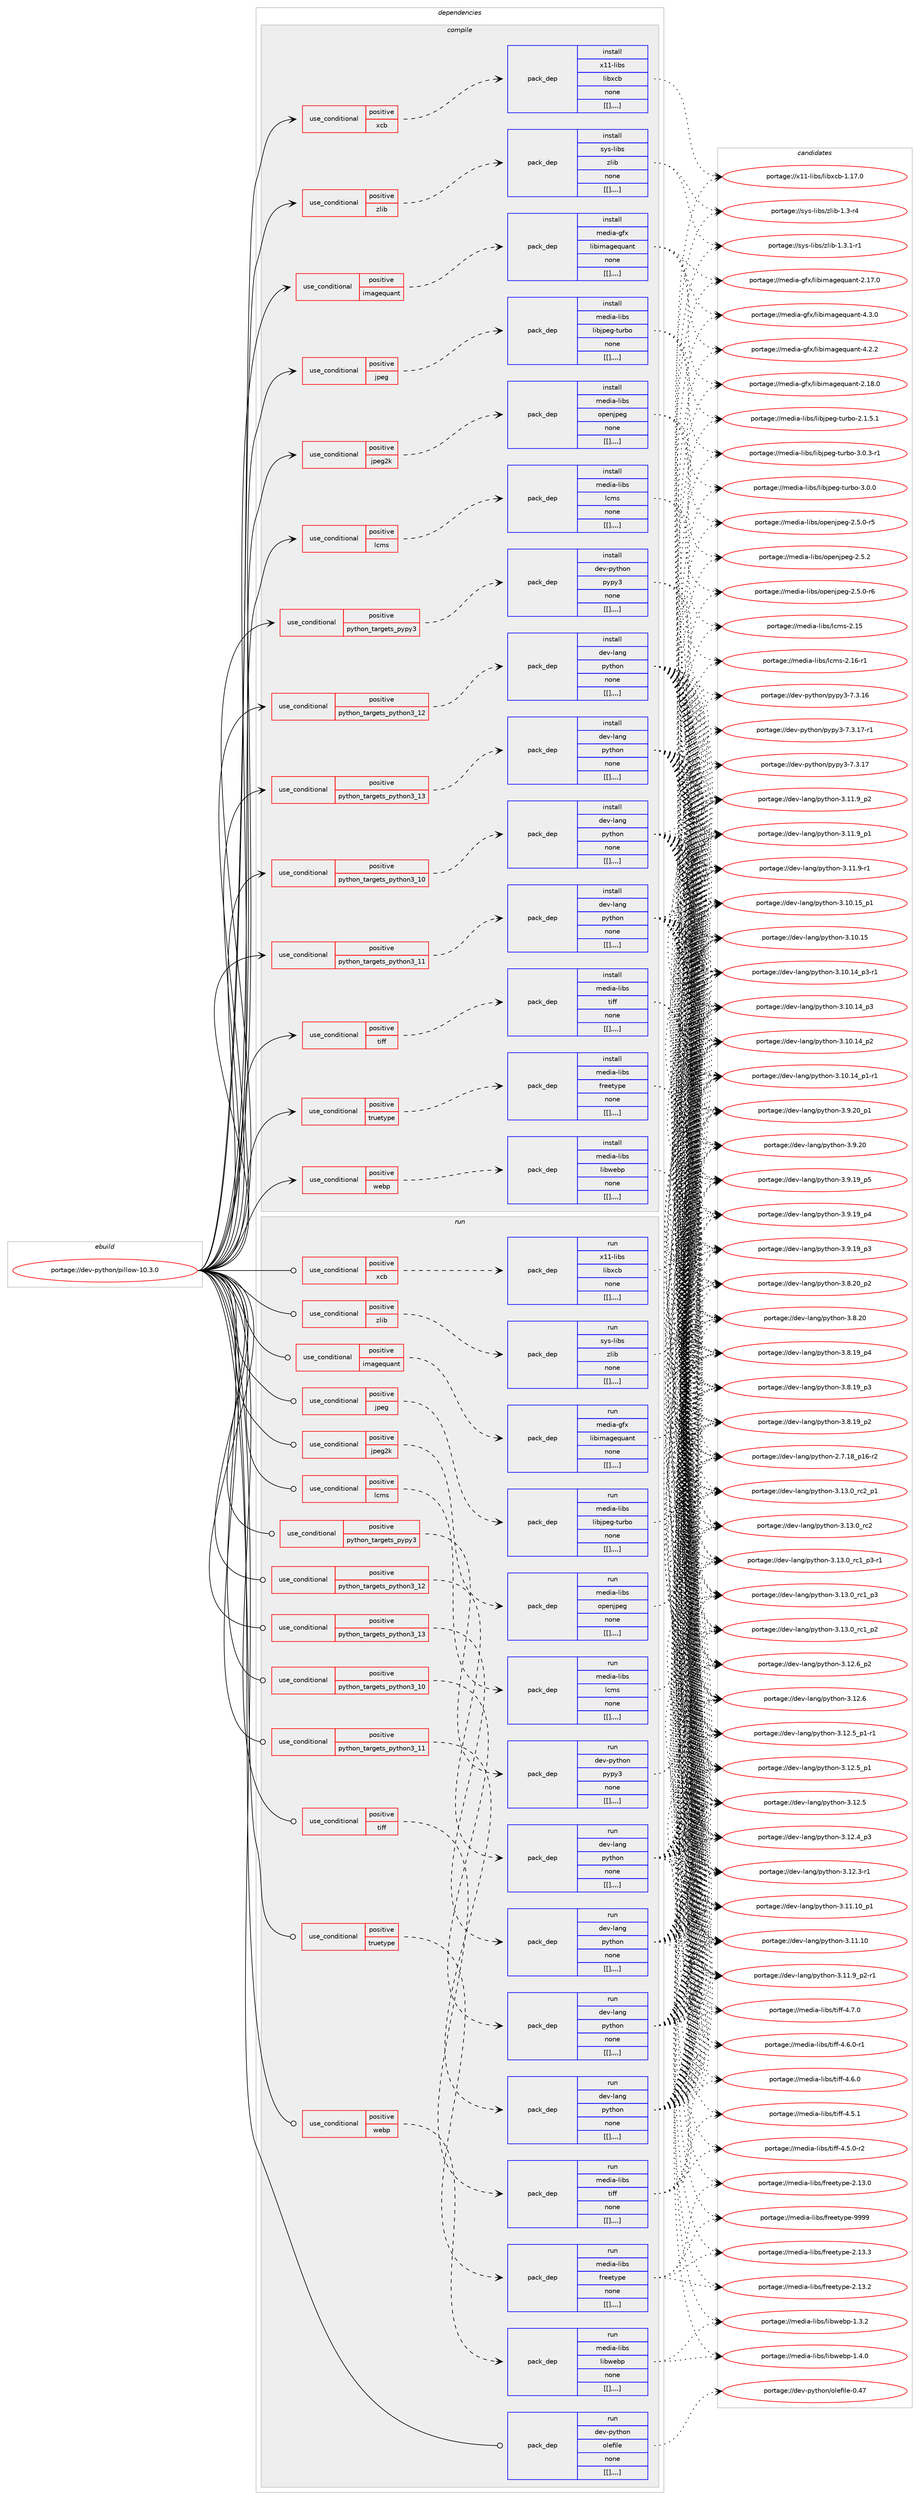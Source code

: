 digraph prolog {

# *************
# Graph options
# *************

newrank=true;
concentrate=true;
compound=true;
graph [rankdir=LR,fontname=Helvetica,fontsize=10,ranksep=1.5];#, ranksep=2.5, nodesep=0.2];
edge  [arrowhead=vee];
node  [fontname=Helvetica,fontsize=10];

# **********
# The ebuild
# **********

subgraph cluster_leftcol {
color=gray;
label=<<i>ebuild</i>>;
id [label="portage://dev-python/pillow-10.3.0", color=red, width=4, href="../dev-python/pillow-10.3.0.svg"];
}

# ****************
# The dependencies
# ****************

subgraph cluster_midcol {
color=gray;
label=<<i>dependencies</i>>;
subgraph cluster_compile {
fillcolor="#eeeeee";
style=filled;
label=<<i>compile</i>>;
subgraph cond37269 {
dependency156464 [label=<<TABLE BORDER="0" CELLBORDER="1" CELLSPACING="0" CELLPADDING="4"><TR><TD ROWSPAN="3" CELLPADDING="10">use_conditional</TD></TR><TR><TD>positive</TD></TR><TR><TD>imagequant</TD></TR></TABLE>>, shape=none, color=red];
subgraph pack117978 {
dependency156465 [label=<<TABLE BORDER="0" CELLBORDER="1" CELLSPACING="0" CELLPADDING="4" WIDTH="220"><TR><TD ROWSPAN="6" CELLPADDING="30">pack_dep</TD></TR><TR><TD WIDTH="110">install</TD></TR><TR><TD>media-gfx</TD></TR><TR><TD>libimagequant</TD></TR><TR><TD>none</TD></TR><TR><TD>[[],,,,]</TD></TR></TABLE>>, shape=none, color=blue];
}
dependency156464:e -> dependency156465:w [weight=20,style="dashed",arrowhead="vee"];
}
id:e -> dependency156464:w [weight=20,style="solid",arrowhead="vee"];
subgraph cond37270 {
dependency156466 [label=<<TABLE BORDER="0" CELLBORDER="1" CELLSPACING="0" CELLPADDING="4"><TR><TD ROWSPAN="3" CELLPADDING="10">use_conditional</TD></TR><TR><TD>positive</TD></TR><TR><TD>jpeg</TD></TR></TABLE>>, shape=none, color=red];
subgraph pack117979 {
dependency156467 [label=<<TABLE BORDER="0" CELLBORDER="1" CELLSPACING="0" CELLPADDING="4" WIDTH="220"><TR><TD ROWSPAN="6" CELLPADDING="30">pack_dep</TD></TR><TR><TD WIDTH="110">install</TD></TR><TR><TD>media-libs</TD></TR><TR><TD>libjpeg-turbo</TD></TR><TR><TD>none</TD></TR><TR><TD>[[],,,,]</TD></TR></TABLE>>, shape=none, color=blue];
}
dependency156466:e -> dependency156467:w [weight=20,style="dashed",arrowhead="vee"];
}
id:e -> dependency156466:w [weight=20,style="solid",arrowhead="vee"];
subgraph cond37271 {
dependency156468 [label=<<TABLE BORDER="0" CELLBORDER="1" CELLSPACING="0" CELLPADDING="4"><TR><TD ROWSPAN="3" CELLPADDING="10">use_conditional</TD></TR><TR><TD>positive</TD></TR><TR><TD>jpeg2k</TD></TR></TABLE>>, shape=none, color=red];
subgraph pack117980 {
dependency156469 [label=<<TABLE BORDER="0" CELLBORDER="1" CELLSPACING="0" CELLPADDING="4" WIDTH="220"><TR><TD ROWSPAN="6" CELLPADDING="30">pack_dep</TD></TR><TR><TD WIDTH="110">install</TD></TR><TR><TD>media-libs</TD></TR><TR><TD>openjpeg</TD></TR><TR><TD>none</TD></TR><TR><TD>[[],,,,]</TD></TR></TABLE>>, shape=none, color=blue];
}
dependency156468:e -> dependency156469:w [weight=20,style="dashed",arrowhead="vee"];
}
id:e -> dependency156468:w [weight=20,style="solid",arrowhead="vee"];
subgraph cond37272 {
dependency156470 [label=<<TABLE BORDER="0" CELLBORDER="1" CELLSPACING="0" CELLPADDING="4"><TR><TD ROWSPAN="3" CELLPADDING="10">use_conditional</TD></TR><TR><TD>positive</TD></TR><TR><TD>lcms</TD></TR></TABLE>>, shape=none, color=red];
subgraph pack117981 {
dependency156471 [label=<<TABLE BORDER="0" CELLBORDER="1" CELLSPACING="0" CELLPADDING="4" WIDTH="220"><TR><TD ROWSPAN="6" CELLPADDING="30">pack_dep</TD></TR><TR><TD WIDTH="110">install</TD></TR><TR><TD>media-libs</TD></TR><TR><TD>lcms</TD></TR><TR><TD>none</TD></TR><TR><TD>[[],,,,]</TD></TR></TABLE>>, shape=none, color=blue];
}
dependency156470:e -> dependency156471:w [weight=20,style="dashed",arrowhead="vee"];
}
id:e -> dependency156470:w [weight=20,style="solid",arrowhead="vee"];
subgraph cond37273 {
dependency156472 [label=<<TABLE BORDER="0" CELLBORDER="1" CELLSPACING="0" CELLPADDING="4"><TR><TD ROWSPAN="3" CELLPADDING="10">use_conditional</TD></TR><TR><TD>positive</TD></TR><TR><TD>python_targets_pypy3</TD></TR></TABLE>>, shape=none, color=red];
subgraph pack117982 {
dependency156473 [label=<<TABLE BORDER="0" CELLBORDER="1" CELLSPACING="0" CELLPADDING="4" WIDTH="220"><TR><TD ROWSPAN="6" CELLPADDING="30">pack_dep</TD></TR><TR><TD WIDTH="110">install</TD></TR><TR><TD>dev-python</TD></TR><TR><TD>pypy3</TD></TR><TR><TD>none</TD></TR><TR><TD>[[],,,,]</TD></TR></TABLE>>, shape=none, color=blue];
}
dependency156472:e -> dependency156473:w [weight=20,style="dashed",arrowhead="vee"];
}
id:e -> dependency156472:w [weight=20,style="solid",arrowhead="vee"];
subgraph cond37274 {
dependency156474 [label=<<TABLE BORDER="0" CELLBORDER="1" CELLSPACING="0" CELLPADDING="4"><TR><TD ROWSPAN="3" CELLPADDING="10">use_conditional</TD></TR><TR><TD>positive</TD></TR><TR><TD>python_targets_python3_10</TD></TR></TABLE>>, shape=none, color=red];
subgraph pack117983 {
dependency156475 [label=<<TABLE BORDER="0" CELLBORDER="1" CELLSPACING="0" CELLPADDING="4" WIDTH="220"><TR><TD ROWSPAN="6" CELLPADDING="30">pack_dep</TD></TR><TR><TD WIDTH="110">install</TD></TR><TR><TD>dev-lang</TD></TR><TR><TD>python</TD></TR><TR><TD>none</TD></TR><TR><TD>[[],,,,]</TD></TR></TABLE>>, shape=none, color=blue];
}
dependency156474:e -> dependency156475:w [weight=20,style="dashed",arrowhead="vee"];
}
id:e -> dependency156474:w [weight=20,style="solid",arrowhead="vee"];
subgraph cond37275 {
dependency156476 [label=<<TABLE BORDER="0" CELLBORDER="1" CELLSPACING="0" CELLPADDING="4"><TR><TD ROWSPAN="3" CELLPADDING="10">use_conditional</TD></TR><TR><TD>positive</TD></TR><TR><TD>python_targets_python3_11</TD></TR></TABLE>>, shape=none, color=red];
subgraph pack117984 {
dependency156477 [label=<<TABLE BORDER="0" CELLBORDER="1" CELLSPACING="0" CELLPADDING="4" WIDTH="220"><TR><TD ROWSPAN="6" CELLPADDING="30">pack_dep</TD></TR><TR><TD WIDTH="110">install</TD></TR><TR><TD>dev-lang</TD></TR><TR><TD>python</TD></TR><TR><TD>none</TD></TR><TR><TD>[[],,,,]</TD></TR></TABLE>>, shape=none, color=blue];
}
dependency156476:e -> dependency156477:w [weight=20,style="dashed",arrowhead="vee"];
}
id:e -> dependency156476:w [weight=20,style="solid",arrowhead="vee"];
subgraph cond37276 {
dependency156478 [label=<<TABLE BORDER="0" CELLBORDER="1" CELLSPACING="0" CELLPADDING="4"><TR><TD ROWSPAN="3" CELLPADDING="10">use_conditional</TD></TR><TR><TD>positive</TD></TR><TR><TD>python_targets_python3_12</TD></TR></TABLE>>, shape=none, color=red];
subgraph pack117985 {
dependency156479 [label=<<TABLE BORDER="0" CELLBORDER="1" CELLSPACING="0" CELLPADDING="4" WIDTH="220"><TR><TD ROWSPAN="6" CELLPADDING="30">pack_dep</TD></TR><TR><TD WIDTH="110">install</TD></TR><TR><TD>dev-lang</TD></TR><TR><TD>python</TD></TR><TR><TD>none</TD></TR><TR><TD>[[],,,,]</TD></TR></TABLE>>, shape=none, color=blue];
}
dependency156478:e -> dependency156479:w [weight=20,style="dashed",arrowhead="vee"];
}
id:e -> dependency156478:w [weight=20,style="solid",arrowhead="vee"];
subgraph cond37277 {
dependency156480 [label=<<TABLE BORDER="0" CELLBORDER="1" CELLSPACING="0" CELLPADDING="4"><TR><TD ROWSPAN="3" CELLPADDING="10">use_conditional</TD></TR><TR><TD>positive</TD></TR><TR><TD>python_targets_python3_13</TD></TR></TABLE>>, shape=none, color=red];
subgraph pack117986 {
dependency156481 [label=<<TABLE BORDER="0" CELLBORDER="1" CELLSPACING="0" CELLPADDING="4" WIDTH="220"><TR><TD ROWSPAN="6" CELLPADDING="30">pack_dep</TD></TR><TR><TD WIDTH="110">install</TD></TR><TR><TD>dev-lang</TD></TR><TR><TD>python</TD></TR><TR><TD>none</TD></TR><TR><TD>[[],,,,]</TD></TR></TABLE>>, shape=none, color=blue];
}
dependency156480:e -> dependency156481:w [weight=20,style="dashed",arrowhead="vee"];
}
id:e -> dependency156480:w [weight=20,style="solid",arrowhead="vee"];
subgraph cond37278 {
dependency156482 [label=<<TABLE BORDER="0" CELLBORDER="1" CELLSPACING="0" CELLPADDING="4"><TR><TD ROWSPAN="3" CELLPADDING="10">use_conditional</TD></TR><TR><TD>positive</TD></TR><TR><TD>tiff</TD></TR></TABLE>>, shape=none, color=red];
subgraph pack117987 {
dependency156483 [label=<<TABLE BORDER="0" CELLBORDER="1" CELLSPACING="0" CELLPADDING="4" WIDTH="220"><TR><TD ROWSPAN="6" CELLPADDING="30">pack_dep</TD></TR><TR><TD WIDTH="110">install</TD></TR><TR><TD>media-libs</TD></TR><TR><TD>tiff</TD></TR><TR><TD>none</TD></TR><TR><TD>[[],,,,]</TD></TR></TABLE>>, shape=none, color=blue];
}
dependency156482:e -> dependency156483:w [weight=20,style="dashed",arrowhead="vee"];
}
id:e -> dependency156482:w [weight=20,style="solid",arrowhead="vee"];
subgraph cond37279 {
dependency156484 [label=<<TABLE BORDER="0" CELLBORDER="1" CELLSPACING="0" CELLPADDING="4"><TR><TD ROWSPAN="3" CELLPADDING="10">use_conditional</TD></TR><TR><TD>positive</TD></TR><TR><TD>truetype</TD></TR></TABLE>>, shape=none, color=red];
subgraph pack117988 {
dependency156485 [label=<<TABLE BORDER="0" CELLBORDER="1" CELLSPACING="0" CELLPADDING="4" WIDTH="220"><TR><TD ROWSPAN="6" CELLPADDING="30">pack_dep</TD></TR><TR><TD WIDTH="110">install</TD></TR><TR><TD>media-libs</TD></TR><TR><TD>freetype</TD></TR><TR><TD>none</TD></TR><TR><TD>[[],,,,]</TD></TR></TABLE>>, shape=none, color=blue];
}
dependency156484:e -> dependency156485:w [weight=20,style="dashed",arrowhead="vee"];
}
id:e -> dependency156484:w [weight=20,style="solid",arrowhead="vee"];
subgraph cond37280 {
dependency156486 [label=<<TABLE BORDER="0" CELLBORDER="1" CELLSPACING="0" CELLPADDING="4"><TR><TD ROWSPAN="3" CELLPADDING="10">use_conditional</TD></TR><TR><TD>positive</TD></TR><TR><TD>webp</TD></TR></TABLE>>, shape=none, color=red];
subgraph pack117989 {
dependency156487 [label=<<TABLE BORDER="0" CELLBORDER="1" CELLSPACING="0" CELLPADDING="4" WIDTH="220"><TR><TD ROWSPAN="6" CELLPADDING="30">pack_dep</TD></TR><TR><TD WIDTH="110">install</TD></TR><TR><TD>media-libs</TD></TR><TR><TD>libwebp</TD></TR><TR><TD>none</TD></TR><TR><TD>[[],,,,]</TD></TR></TABLE>>, shape=none, color=blue];
}
dependency156486:e -> dependency156487:w [weight=20,style="dashed",arrowhead="vee"];
}
id:e -> dependency156486:w [weight=20,style="solid",arrowhead="vee"];
subgraph cond37281 {
dependency156488 [label=<<TABLE BORDER="0" CELLBORDER="1" CELLSPACING="0" CELLPADDING="4"><TR><TD ROWSPAN="3" CELLPADDING="10">use_conditional</TD></TR><TR><TD>positive</TD></TR><TR><TD>xcb</TD></TR></TABLE>>, shape=none, color=red];
subgraph pack117990 {
dependency156489 [label=<<TABLE BORDER="0" CELLBORDER="1" CELLSPACING="0" CELLPADDING="4" WIDTH="220"><TR><TD ROWSPAN="6" CELLPADDING="30">pack_dep</TD></TR><TR><TD WIDTH="110">install</TD></TR><TR><TD>x11-libs</TD></TR><TR><TD>libxcb</TD></TR><TR><TD>none</TD></TR><TR><TD>[[],,,,]</TD></TR></TABLE>>, shape=none, color=blue];
}
dependency156488:e -> dependency156489:w [weight=20,style="dashed",arrowhead="vee"];
}
id:e -> dependency156488:w [weight=20,style="solid",arrowhead="vee"];
subgraph cond37282 {
dependency156490 [label=<<TABLE BORDER="0" CELLBORDER="1" CELLSPACING="0" CELLPADDING="4"><TR><TD ROWSPAN="3" CELLPADDING="10">use_conditional</TD></TR><TR><TD>positive</TD></TR><TR><TD>zlib</TD></TR></TABLE>>, shape=none, color=red];
subgraph pack117991 {
dependency156491 [label=<<TABLE BORDER="0" CELLBORDER="1" CELLSPACING="0" CELLPADDING="4" WIDTH="220"><TR><TD ROWSPAN="6" CELLPADDING="30">pack_dep</TD></TR><TR><TD WIDTH="110">install</TD></TR><TR><TD>sys-libs</TD></TR><TR><TD>zlib</TD></TR><TR><TD>none</TD></TR><TR><TD>[[],,,,]</TD></TR></TABLE>>, shape=none, color=blue];
}
dependency156490:e -> dependency156491:w [weight=20,style="dashed",arrowhead="vee"];
}
id:e -> dependency156490:w [weight=20,style="solid",arrowhead="vee"];
}
subgraph cluster_compileandrun {
fillcolor="#eeeeee";
style=filled;
label=<<i>compile and run</i>>;
}
subgraph cluster_run {
fillcolor="#eeeeee";
style=filled;
label=<<i>run</i>>;
subgraph cond37283 {
dependency156492 [label=<<TABLE BORDER="0" CELLBORDER="1" CELLSPACING="0" CELLPADDING="4"><TR><TD ROWSPAN="3" CELLPADDING="10">use_conditional</TD></TR><TR><TD>positive</TD></TR><TR><TD>imagequant</TD></TR></TABLE>>, shape=none, color=red];
subgraph pack117992 {
dependency156493 [label=<<TABLE BORDER="0" CELLBORDER="1" CELLSPACING="0" CELLPADDING="4" WIDTH="220"><TR><TD ROWSPAN="6" CELLPADDING="30">pack_dep</TD></TR><TR><TD WIDTH="110">run</TD></TR><TR><TD>media-gfx</TD></TR><TR><TD>libimagequant</TD></TR><TR><TD>none</TD></TR><TR><TD>[[],,,,]</TD></TR></TABLE>>, shape=none, color=blue];
}
dependency156492:e -> dependency156493:w [weight=20,style="dashed",arrowhead="vee"];
}
id:e -> dependency156492:w [weight=20,style="solid",arrowhead="odot"];
subgraph cond37284 {
dependency156494 [label=<<TABLE BORDER="0" CELLBORDER="1" CELLSPACING="0" CELLPADDING="4"><TR><TD ROWSPAN="3" CELLPADDING="10">use_conditional</TD></TR><TR><TD>positive</TD></TR><TR><TD>jpeg</TD></TR></TABLE>>, shape=none, color=red];
subgraph pack117993 {
dependency156495 [label=<<TABLE BORDER="0" CELLBORDER="1" CELLSPACING="0" CELLPADDING="4" WIDTH="220"><TR><TD ROWSPAN="6" CELLPADDING="30">pack_dep</TD></TR><TR><TD WIDTH="110">run</TD></TR><TR><TD>media-libs</TD></TR><TR><TD>libjpeg-turbo</TD></TR><TR><TD>none</TD></TR><TR><TD>[[],,,,]</TD></TR></TABLE>>, shape=none, color=blue];
}
dependency156494:e -> dependency156495:w [weight=20,style="dashed",arrowhead="vee"];
}
id:e -> dependency156494:w [weight=20,style="solid",arrowhead="odot"];
subgraph cond37285 {
dependency156496 [label=<<TABLE BORDER="0" CELLBORDER="1" CELLSPACING="0" CELLPADDING="4"><TR><TD ROWSPAN="3" CELLPADDING="10">use_conditional</TD></TR><TR><TD>positive</TD></TR><TR><TD>jpeg2k</TD></TR></TABLE>>, shape=none, color=red];
subgraph pack117994 {
dependency156497 [label=<<TABLE BORDER="0" CELLBORDER="1" CELLSPACING="0" CELLPADDING="4" WIDTH="220"><TR><TD ROWSPAN="6" CELLPADDING="30">pack_dep</TD></TR><TR><TD WIDTH="110">run</TD></TR><TR><TD>media-libs</TD></TR><TR><TD>openjpeg</TD></TR><TR><TD>none</TD></TR><TR><TD>[[],,,,]</TD></TR></TABLE>>, shape=none, color=blue];
}
dependency156496:e -> dependency156497:w [weight=20,style="dashed",arrowhead="vee"];
}
id:e -> dependency156496:w [weight=20,style="solid",arrowhead="odot"];
subgraph cond37286 {
dependency156498 [label=<<TABLE BORDER="0" CELLBORDER="1" CELLSPACING="0" CELLPADDING="4"><TR><TD ROWSPAN="3" CELLPADDING="10">use_conditional</TD></TR><TR><TD>positive</TD></TR><TR><TD>lcms</TD></TR></TABLE>>, shape=none, color=red];
subgraph pack117995 {
dependency156499 [label=<<TABLE BORDER="0" CELLBORDER="1" CELLSPACING="0" CELLPADDING="4" WIDTH="220"><TR><TD ROWSPAN="6" CELLPADDING="30">pack_dep</TD></TR><TR><TD WIDTH="110">run</TD></TR><TR><TD>media-libs</TD></TR><TR><TD>lcms</TD></TR><TR><TD>none</TD></TR><TR><TD>[[],,,,]</TD></TR></TABLE>>, shape=none, color=blue];
}
dependency156498:e -> dependency156499:w [weight=20,style="dashed",arrowhead="vee"];
}
id:e -> dependency156498:w [weight=20,style="solid",arrowhead="odot"];
subgraph cond37287 {
dependency156500 [label=<<TABLE BORDER="0" CELLBORDER="1" CELLSPACING="0" CELLPADDING="4"><TR><TD ROWSPAN="3" CELLPADDING="10">use_conditional</TD></TR><TR><TD>positive</TD></TR><TR><TD>python_targets_pypy3</TD></TR></TABLE>>, shape=none, color=red];
subgraph pack117996 {
dependency156501 [label=<<TABLE BORDER="0" CELLBORDER="1" CELLSPACING="0" CELLPADDING="4" WIDTH="220"><TR><TD ROWSPAN="6" CELLPADDING="30">pack_dep</TD></TR><TR><TD WIDTH="110">run</TD></TR><TR><TD>dev-python</TD></TR><TR><TD>pypy3</TD></TR><TR><TD>none</TD></TR><TR><TD>[[],,,,]</TD></TR></TABLE>>, shape=none, color=blue];
}
dependency156500:e -> dependency156501:w [weight=20,style="dashed",arrowhead="vee"];
}
id:e -> dependency156500:w [weight=20,style="solid",arrowhead="odot"];
subgraph cond37288 {
dependency156502 [label=<<TABLE BORDER="0" CELLBORDER="1" CELLSPACING="0" CELLPADDING="4"><TR><TD ROWSPAN="3" CELLPADDING="10">use_conditional</TD></TR><TR><TD>positive</TD></TR><TR><TD>python_targets_python3_10</TD></TR></TABLE>>, shape=none, color=red];
subgraph pack117997 {
dependency156503 [label=<<TABLE BORDER="0" CELLBORDER="1" CELLSPACING="0" CELLPADDING="4" WIDTH="220"><TR><TD ROWSPAN="6" CELLPADDING="30">pack_dep</TD></TR><TR><TD WIDTH="110">run</TD></TR><TR><TD>dev-lang</TD></TR><TR><TD>python</TD></TR><TR><TD>none</TD></TR><TR><TD>[[],,,,]</TD></TR></TABLE>>, shape=none, color=blue];
}
dependency156502:e -> dependency156503:w [weight=20,style="dashed",arrowhead="vee"];
}
id:e -> dependency156502:w [weight=20,style="solid",arrowhead="odot"];
subgraph cond37289 {
dependency156504 [label=<<TABLE BORDER="0" CELLBORDER="1" CELLSPACING="0" CELLPADDING="4"><TR><TD ROWSPAN="3" CELLPADDING="10">use_conditional</TD></TR><TR><TD>positive</TD></TR><TR><TD>python_targets_python3_11</TD></TR></TABLE>>, shape=none, color=red];
subgraph pack117998 {
dependency156505 [label=<<TABLE BORDER="0" CELLBORDER="1" CELLSPACING="0" CELLPADDING="4" WIDTH="220"><TR><TD ROWSPAN="6" CELLPADDING="30">pack_dep</TD></TR><TR><TD WIDTH="110">run</TD></TR><TR><TD>dev-lang</TD></TR><TR><TD>python</TD></TR><TR><TD>none</TD></TR><TR><TD>[[],,,,]</TD></TR></TABLE>>, shape=none, color=blue];
}
dependency156504:e -> dependency156505:w [weight=20,style="dashed",arrowhead="vee"];
}
id:e -> dependency156504:w [weight=20,style="solid",arrowhead="odot"];
subgraph cond37290 {
dependency156506 [label=<<TABLE BORDER="0" CELLBORDER="1" CELLSPACING="0" CELLPADDING="4"><TR><TD ROWSPAN="3" CELLPADDING="10">use_conditional</TD></TR><TR><TD>positive</TD></TR><TR><TD>python_targets_python3_12</TD></TR></TABLE>>, shape=none, color=red];
subgraph pack117999 {
dependency156507 [label=<<TABLE BORDER="0" CELLBORDER="1" CELLSPACING="0" CELLPADDING="4" WIDTH="220"><TR><TD ROWSPAN="6" CELLPADDING="30">pack_dep</TD></TR><TR><TD WIDTH="110">run</TD></TR><TR><TD>dev-lang</TD></TR><TR><TD>python</TD></TR><TR><TD>none</TD></TR><TR><TD>[[],,,,]</TD></TR></TABLE>>, shape=none, color=blue];
}
dependency156506:e -> dependency156507:w [weight=20,style="dashed",arrowhead="vee"];
}
id:e -> dependency156506:w [weight=20,style="solid",arrowhead="odot"];
subgraph cond37291 {
dependency156508 [label=<<TABLE BORDER="0" CELLBORDER="1" CELLSPACING="0" CELLPADDING="4"><TR><TD ROWSPAN="3" CELLPADDING="10">use_conditional</TD></TR><TR><TD>positive</TD></TR><TR><TD>python_targets_python3_13</TD></TR></TABLE>>, shape=none, color=red];
subgraph pack118000 {
dependency156509 [label=<<TABLE BORDER="0" CELLBORDER="1" CELLSPACING="0" CELLPADDING="4" WIDTH="220"><TR><TD ROWSPAN="6" CELLPADDING="30">pack_dep</TD></TR><TR><TD WIDTH="110">run</TD></TR><TR><TD>dev-lang</TD></TR><TR><TD>python</TD></TR><TR><TD>none</TD></TR><TR><TD>[[],,,,]</TD></TR></TABLE>>, shape=none, color=blue];
}
dependency156508:e -> dependency156509:w [weight=20,style="dashed",arrowhead="vee"];
}
id:e -> dependency156508:w [weight=20,style="solid",arrowhead="odot"];
subgraph cond37292 {
dependency156510 [label=<<TABLE BORDER="0" CELLBORDER="1" CELLSPACING="0" CELLPADDING="4"><TR><TD ROWSPAN="3" CELLPADDING="10">use_conditional</TD></TR><TR><TD>positive</TD></TR><TR><TD>tiff</TD></TR></TABLE>>, shape=none, color=red];
subgraph pack118001 {
dependency156511 [label=<<TABLE BORDER="0" CELLBORDER="1" CELLSPACING="0" CELLPADDING="4" WIDTH="220"><TR><TD ROWSPAN="6" CELLPADDING="30">pack_dep</TD></TR><TR><TD WIDTH="110">run</TD></TR><TR><TD>media-libs</TD></TR><TR><TD>tiff</TD></TR><TR><TD>none</TD></TR><TR><TD>[[],,,,]</TD></TR></TABLE>>, shape=none, color=blue];
}
dependency156510:e -> dependency156511:w [weight=20,style="dashed",arrowhead="vee"];
}
id:e -> dependency156510:w [weight=20,style="solid",arrowhead="odot"];
subgraph cond37293 {
dependency156512 [label=<<TABLE BORDER="0" CELLBORDER="1" CELLSPACING="0" CELLPADDING="4"><TR><TD ROWSPAN="3" CELLPADDING="10">use_conditional</TD></TR><TR><TD>positive</TD></TR><TR><TD>truetype</TD></TR></TABLE>>, shape=none, color=red];
subgraph pack118002 {
dependency156513 [label=<<TABLE BORDER="0" CELLBORDER="1" CELLSPACING="0" CELLPADDING="4" WIDTH="220"><TR><TD ROWSPAN="6" CELLPADDING="30">pack_dep</TD></TR><TR><TD WIDTH="110">run</TD></TR><TR><TD>media-libs</TD></TR><TR><TD>freetype</TD></TR><TR><TD>none</TD></TR><TR><TD>[[],,,,]</TD></TR></TABLE>>, shape=none, color=blue];
}
dependency156512:e -> dependency156513:w [weight=20,style="dashed",arrowhead="vee"];
}
id:e -> dependency156512:w [weight=20,style="solid",arrowhead="odot"];
subgraph cond37294 {
dependency156514 [label=<<TABLE BORDER="0" CELLBORDER="1" CELLSPACING="0" CELLPADDING="4"><TR><TD ROWSPAN="3" CELLPADDING="10">use_conditional</TD></TR><TR><TD>positive</TD></TR><TR><TD>webp</TD></TR></TABLE>>, shape=none, color=red];
subgraph pack118003 {
dependency156515 [label=<<TABLE BORDER="0" CELLBORDER="1" CELLSPACING="0" CELLPADDING="4" WIDTH="220"><TR><TD ROWSPAN="6" CELLPADDING="30">pack_dep</TD></TR><TR><TD WIDTH="110">run</TD></TR><TR><TD>media-libs</TD></TR><TR><TD>libwebp</TD></TR><TR><TD>none</TD></TR><TR><TD>[[],,,,]</TD></TR></TABLE>>, shape=none, color=blue];
}
dependency156514:e -> dependency156515:w [weight=20,style="dashed",arrowhead="vee"];
}
id:e -> dependency156514:w [weight=20,style="solid",arrowhead="odot"];
subgraph cond37295 {
dependency156516 [label=<<TABLE BORDER="0" CELLBORDER="1" CELLSPACING="0" CELLPADDING="4"><TR><TD ROWSPAN="3" CELLPADDING="10">use_conditional</TD></TR><TR><TD>positive</TD></TR><TR><TD>xcb</TD></TR></TABLE>>, shape=none, color=red];
subgraph pack118004 {
dependency156517 [label=<<TABLE BORDER="0" CELLBORDER="1" CELLSPACING="0" CELLPADDING="4" WIDTH="220"><TR><TD ROWSPAN="6" CELLPADDING="30">pack_dep</TD></TR><TR><TD WIDTH="110">run</TD></TR><TR><TD>x11-libs</TD></TR><TR><TD>libxcb</TD></TR><TR><TD>none</TD></TR><TR><TD>[[],,,,]</TD></TR></TABLE>>, shape=none, color=blue];
}
dependency156516:e -> dependency156517:w [weight=20,style="dashed",arrowhead="vee"];
}
id:e -> dependency156516:w [weight=20,style="solid",arrowhead="odot"];
subgraph cond37296 {
dependency156518 [label=<<TABLE BORDER="0" CELLBORDER="1" CELLSPACING="0" CELLPADDING="4"><TR><TD ROWSPAN="3" CELLPADDING="10">use_conditional</TD></TR><TR><TD>positive</TD></TR><TR><TD>zlib</TD></TR></TABLE>>, shape=none, color=red];
subgraph pack118005 {
dependency156519 [label=<<TABLE BORDER="0" CELLBORDER="1" CELLSPACING="0" CELLPADDING="4" WIDTH="220"><TR><TD ROWSPAN="6" CELLPADDING="30">pack_dep</TD></TR><TR><TD WIDTH="110">run</TD></TR><TR><TD>sys-libs</TD></TR><TR><TD>zlib</TD></TR><TR><TD>none</TD></TR><TR><TD>[[],,,,]</TD></TR></TABLE>>, shape=none, color=blue];
}
dependency156518:e -> dependency156519:w [weight=20,style="dashed",arrowhead="vee"];
}
id:e -> dependency156518:w [weight=20,style="solid",arrowhead="odot"];
subgraph pack118006 {
dependency156520 [label=<<TABLE BORDER="0" CELLBORDER="1" CELLSPACING="0" CELLPADDING="4" WIDTH="220"><TR><TD ROWSPAN="6" CELLPADDING="30">pack_dep</TD></TR><TR><TD WIDTH="110">run</TD></TR><TR><TD>dev-python</TD></TR><TR><TD>olefile</TD></TR><TR><TD>none</TD></TR><TR><TD>[[],,,,]</TD></TR></TABLE>>, shape=none, color=blue];
}
id:e -> dependency156520:w [weight=20,style="solid",arrowhead="odot"];
}
}

# **************
# The candidates
# **************

subgraph cluster_choices {
rank=same;
color=gray;
label=<<i>candidates</i>>;

subgraph choice117978 {
color=black;
nodesep=1;
choice109101100105974510310212047108105981051099710310111311797110116455246514648 [label="portage://media-gfx/libimagequant-4.3.0", color=red, width=4,href="../media-gfx/libimagequant-4.3.0.svg"];
choice109101100105974510310212047108105981051099710310111311797110116455246504650 [label="portage://media-gfx/libimagequant-4.2.2", color=red, width=4,href="../media-gfx/libimagequant-4.2.2.svg"];
choice10910110010597451031021204710810598105109971031011131179711011645504649564648 [label="portage://media-gfx/libimagequant-2.18.0", color=red, width=4,href="../media-gfx/libimagequant-2.18.0.svg"];
choice10910110010597451031021204710810598105109971031011131179711011645504649554648 [label="portage://media-gfx/libimagequant-2.17.0", color=red, width=4,href="../media-gfx/libimagequant-2.17.0.svg"];
dependency156465:e -> choice109101100105974510310212047108105981051099710310111311797110116455246514648:w [style=dotted,weight="100"];
dependency156465:e -> choice109101100105974510310212047108105981051099710310111311797110116455246504650:w [style=dotted,weight="100"];
dependency156465:e -> choice10910110010597451031021204710810598105109971031011131179711011645504649564648:w [style=dotted,weight="100"];
dependency156465:e -> choice10910110010597451031021204710810598105109971031011131179711011645504649554648:w [style=dotted,weight="100"];
}
subgraph choice117979 {
color=black;
nodesep=1;
choice109101100105974510810598115471081059810611210110345116117114981114551464846514511449 [label="portage://media-libs/libjpeg-turbo-3.0.3-r1", color=red, width=4,href="../media-libs/libjpeg-turbo-3.0.3-r1.svg"];
choice10910110010597451081059811547108105981061121011034511611711498111455146484648 [label="portage://media-libs/libjpeg-turbo-3.0.0", color=red, width=4,href="../media-libs/libjpeg-turbo-3.0.0.svg"];
choice109101100105974510810598115471081059810611210110345116117114981114550464946534649 [label="portage://media-libs/libjpeg-turbo-2.1.5.1", color=red, width=4,href="../media-libs/libjpeg-turbo-2.1.5.1.svg"];
dependency156467:e -> choice109101100105974510810598115471081059810611210110345116117114981114551464846514511449:w [style=dotted,weight="100"];
dependency156467:e -> choice10910110010597451081059811547108105981061121011034511611711498111455146484648:w [style=dotted,weight="100"];
dependency156467:e -> choice109101100105974510810598115471081059810611210110345116117114981114550464946534649:w [style=dotted,weight="100"];
}
subgraph choice117980 {
color=black;
nodesep=1;
choice10910110010597451081059811547111112101110106112101103455046534650 [label="portage://media-libs/openjpeg-2.5.2", color=red, width=4,href="../media-libs/openjpeg-2.5.2.svg"];
choice109101100105974510810598115471111121011101061121011034550465346484511454 [label="portage://media-libs/openjpeg-2.5.0-r6", color=red, width=4,href="../media-libs/openjpeg-2.5.0-r6.svg"];
choice109101100105974510810598115471111121011101061121011034550465346484511453 [label="portage://media-libs/openjpeg-2.5.0-r5", color=red, width=4,href="../media-libs/openjpeg-2.5.0-r5.svg"];
dependency156469:e -> choice10910110010597451081059811547111112101110106112101103455046534650:w [style=dotted,weight="100"];
dependency156469:e -> choice109101100105974510810598115471111121011101061121011034550465346484511454:w [style=dotted,weight="100"];
dependency156469:e -> choice109101100105974510810598115471111121011101061121011034550465346484511453:w [style=dotted,weight="100"];
}
subgraph choice117981 {
color=black;
nodesep=1;
choice109101100105974510810598115471089910911545504649544511449 [label="portage://media-libs/lcms-2.16-r1", color=red, width=4,href="../media-libs/lcms-2.16-r1.svg"];
choice10910110010597451081059811547108991091154550464953 [label="portage://media-libs/lcms-2.15", color=red, width=4,href="../media-libs/lcms-2.15.svg"];
dependency156471:e -> choice109101100105974510810598115471089910911545504649544511449:w [style=dotted,weight="100"];
dependency156471:e -> choice10910110010597451081059811547108991091154550464953:w [style=dotted,weight="100"];
}
subgraph choice117982 {
color=black;
nodesep=1;
choice100101118451121211161041111104711212111212151455546514649554511449 [label="portage://dev-python/pypy3-7.3.17-r1", color=red, width=4,href="../dev-python/pypy3-7.3.17-r1.svg"];
choice10010111845112121116104111110471121211121215145554651464955 [label="portage://dev-python/pypy3-7.3.17", color=red, width=4,href="../dev-python/pypy3-7.3.17.svg"];
choice10010111845112121116104111110471121211121215145554651464954 [label="portage://dev-python/pypy3-7.3.16", color=red, width=4,href="../dev-python/pypy3-7.3.16.svg"];
dependency156473:e -> choice100101118451121211161041111104711212111212151455546514649554511449:w [style=dotted,weight="100"];
dependency156473:e -> choice10010111845112121116104111110471121211121215145554651464955:w [style=dotted,weight="100"];
dependency156473:e -> choice10010111845112121116104111110471121211121215145554651464954:w [style=dotted,weight="100"];
}
subgraph choice117983 {
color=black;
nodesep=1;
choice100101118451089711010347112121116104111110455146495146489511499509511249 [label="portage://dev-lang/python-3.13.0_rc2_p1", color=red, width=4,href="../dev-lang/python-3.13.0_rc2_p1.svg"];
choice10010111845108971101034711212111610411111045514649514648951149950 [label="portage://dev-lang/python-3.13.0_rc2", color=red, width=4,href="../dev-lang/python-3.13.0_rc2.svg"];
choice1001011184510897110103471121211161041111104551464951464895114994995112514511449 [label="portage://dev-lang/python-3.13.0_rc1_p3-r1", color=red, width=4,href="../dev-lang/python-3.13.0_rc1_p3-r1.svg"];
choice100101118451089711010347112121116104111110455146495146489511499499511251 [label="portage://dev-lang/python-3.13.0_rc1_p3", color=red, width=4,href="../dev-lang/python-3.13.0_rc1_p3.svg"];
choice100101118451089711010347112121116104111110455146495146489511499499511250 [label="portage://dev-lang/python-3.13.0_rc1_p2", color=red, width=4,href="../dev-lang/python-3.13.0_rc1_p2.svg"];
choice100101118451089711010347112121116104111110455146495046549511250 [label="portage://dev-lang/python-3.12.6_p2", color=red, width=4,href="../dev-lang/python-3.12.6_p2.svg"];
choice10010111845108971101034711212111610411111045514649504654 [label="portage://dev-lang/python-3.12.6", color=red, width=4,href="../dev-lang/python-3.12.6.svg"];
choice1001011184510897110103471121211161041111104551464950465395112494511449 [label="portage://dev-lang/python-3.12.5_p1-r1", color=red, width=4,href="../dev-lang/python-3.12.5_p1-r1.svg"];
choice100101118451089711010347112121116104111110455146495046539511249 [label="portage://dev-lang/python-3.12.5_p1", color=red, width=4,href="../dev-lang/python-3.12.5_p1.svg"];
choice10010111845108971101034711212111610411111045514649504653 [label="portage://dev-lang/python-3.12.5", color=red, width=4,href="../dev-lang/python-3.12.5.svg"];
choice100101118451089711010347112121116104111110455146495046529511251 [label="portage://dev-lang/python-3.12.4_p3", color=red, width=4,href="../dev-lang/python-3.12.4_p3.svg"];
choice100101118451089711010347112121116104111110455146495046514511449 [label="portage://dev-lang/python-3.12.3-r1", color=red, width=4,href="../dev-lang/python-3.12.3-r1.svg"];
choice10010111845108971101034711212111610411111045514649494649489511249 [label="portage://dev-lang/python-3.11.10_p1", color=red, width=4,href="../dev-lang/python-3.11.10_p1.svg"];
choice1001011184510897110103471121211161041111104551464949464948 [label="portage://dev-lang/python-3.11.10", color=red, width=4,href="../dev-lang/python-3.11.10.svg"];
choice1001011184510897110103471121211161041111104551464949465795112504511449 [label="portage://dev-lang/python-3.11.9_p2-r1", color=red, width=4,href="../dev-lang/python-3.11.9_p2-r1.svg"];
choice100101118451089711010347112121116104111110455146494946579511250 [label="portage://dev-lang/python-3.11.9_p2", color=red, width=4,href="../dev-lang/python-3.11.9_p2.svg"];
choice100101118451089711010347112121116104111110455146494946579511249 [label="portage://dev-lang/python-3.11.9_p1", color=red, width=4,href="../dev-lang/python-3.11.9_p1.svg"];
choice100101118451089711010347112121116104111110455146494946574511449 [label="portage://dev-lang/python-3.11.9-r1", color=red, width=4,href="../dev-lang/python-3.11.9-r1.svg"];
choice10010111845108971101034711212111610411111045514649484649539511249 [label="portage://dev-lang/python-3.10.15_p1", color=red, width=4,href="../dev-lang/python-3.10.15_p1.svg"];
choice1001011184510897110103471121211161041111104551464948464953 [label="portage://dev-lang/python-3.10.15", color=red, width=4,href="../dev-lang/python-3.10.15.svg"];
choice100101118451089711010347112121116104111110455146494846495295112514511449 [label="portage://dev-lang/python-3.10.14_p3-r1", color=red, width=4,href="../dev-lang/python-3.10.14_p3-r1.svg"];
choice10010111845108971101034711212111610411111045514649484649529511251 [label="portage://dev-lang/python-3.10.14_p3", color=red, width=4,href="../dev-lang/python-3.10.14_p3.svg"];
choice10010111845108971101034711212111610411111045514649484649529511250 [label="portage://dev-lang/python-3.10.14_p2", color=red, width=4,href="../dev-lang/python-3.10.14_p2.svg"];
choice100101118451089711010347112121116104111110455146494846495295112494511449 [label="portage://dev-lang/python-3.10.14_p1-r1", color=red, width=4,href="../dev-lang/python-3.10.14_p1-r1.svg"];
choice100101118451089711010347112121116104111110455146574650489511249 [label="portage://dev-lang/python-3.9.20_p1", color=red, width=4,href="../dev-lang/python-3.9.20_p1.svg"];
choice10010111845108971101034711212111610411111045514657465048 [label="portage://dev-lang/python-3.9.20", color=red, width=4,href="../dev-lang/python-3.9.20.svg"];
choice100101118451089711010347112121116104111110455146574649579511253 [label="portage://dev-lang/python-3.9.19_p5", color=red, width=4,href="../dev-lang/python-3.9.19_p5.svg"];
choice100101118451089711010347112121116104111110455146574649579511252 [label="portage://dev-lang/python-3.9.19_p4", color=red, width=4,href="../dev-lang/python-3.9.19_p4.svg"];
choice100101118451089711010347112121116104111110455146574649579511251 [label="portage://dev-lang/python-3.9.19_p3", color=red, width=4,href="../dev-lang/python-3.9.19_p3.svg"];
choice100101118451089711010347112121116104111110455146564650489511250 [label="portage://dev-lang/python-3.8.20_p2", color=red, width=4,href="../dev-lang/python-3.8.20_p2.svg"];
choice10010111845108971101034711212111610411111045514656465048 [label="portage://dev-lang/python-3.8.20", color=red, width=4,href="../dev-lang/python-3.8.20.svg"];
choice100101118451089711010347112121116104111110455146564649579511252 [label="portage://dev-lang/python-3.8.19_p4", color=red, width=4,href="../dev-lang/python-3.8.19_p4.svg"];
choice100101118451089711010347112121116104111110455146564649579511251 [label="portage://dev-lang/python-3.8.19_p3", color=red, width=4,href="../dev-lang/python-3.8.19_p3.svg"];
choice100101118451089711010347112121116104111110455146564649579511250 [label="portage://dev-lang/python-3.8.19_p2", color=red, width=4,href="../dev-lang/python-3.8.19_p2.svg"];
choice100101118451089711010347112121116104111110455046554649569511249544511450 [label="portage://dev-lang/python-2.7.18_p16-r2", color=red, width=4,href="../dev-lang/python-2.7.18_p16-r2.svg"];
dependency156475:e -> choice100101118451089711010347112121116104111110455146495146489511499509511249:w [style=dotted,weight="100"];
dependency156475:e -> choice10010111845108971101034711212111610411111045514649514648951149950:w [style=dotted,weight="100"];
dependency156475:e -> choice1001011184510897110103471121211161041111104551464951464895114994995112514511449:w [style=dotted,weight="100"];
dependency156475:e -> choice100101118451089711010347112121116104111110455146495146489511499499511251:w [style=dotted,weight="100"];
dependency156475:e -> choice100101118451089711010347112121116104111110455146495146489511499499511250:w [style=dotted,weight="100"];
dependency156475:e -> choice100101118451089711010347112121116104111110455146495046549511250:w [style=dotted,weight="100"];
dependency156475:e -> choice10010111845108971101034711212111610411111045514649504654:w [style=dotted,weight="100"];
dependency156475:e -> choice1001011184510897110103471121211161041111104551464950465395112494511449:w [style=dotted,weight="100"];
dependency156475:e -> choice100101118451089711010347112121116104111110455146495046539511249:w [style=dotted,weight="100"];
dependency156475:e -> choice10010111845108971101034711212111610411111045514649504653:w [style=dotted,weight="100"];
dependency156475:e -> choice100101118451089711010347112121116104111110455146495046529511251:w [style=dotted,weight="100"];
dependency156475:e -> choice100101118451089711010347112121116104111110455146495046514511449:w [style=dotted,weight="100"];
dependency156475:e -> choice10010111845108971101034711212111610411111045514649494649489511249:w [style=dotted,weight="100"];
dependency156475:e -> choice1001011184510897110103471121211161041111104551464949464948:w [style=dotted,weight="100"];
dependency156475:e -> choice1001011184510897110103471121211161041111104551464949465795112504511449:w [style=dotted,weight="100"];
dependency156475:e -> choice100101118451089711010347112121116104111110455146494946579511250:w [style=dotted,weight="100"];
dependency156475:e -> choice100101118451089711010347112121116104111110455146494946579511249:w [style=dotted,weight="100"];
dependency156475:e -> choice100101118451089711010347112121116104111110455146494946574511449:w [style=dotted,weight="100"];
dependency156475:e -> choice10010111845108971101034711212111610411111045514649484649539511249:w [style=dotted,weight="100"];
dependency156475:e -> choice1001011184510897110103471121211161041111104551464948464953:w [style=dotted,weight="100"];
dependency156475:e -> choice100101118451089711010347112121116104111110455146494846495295112514511449:w [style=dotted,weight="100"];
dependency156475:e -> choice10010111845108971101034711212111610411111045514649484649529511251:w [style=dotted,weight="100"];
dependency156475:e -> choice10010111845108971101034711212111610411111045514649484649529511250:w [style=dotted,weight="100"];
dependency156475:e -> choice100101118451089711010347112121116104111110455146494846495295112494511449:w [style=dotted,weight="100"];
dependency156475:e -> choice100101118451089711010347112121116104111110455146574650489511249:w [style=dotted,weight="100"];
dependency156475:e -> choice10010111845108971101034711212111610411111045514657465048:w [style=dotted,weight="100"];
dependency156475:e -> choice100101118451089711010347112121116104111110455146574649579511253:w [style=dotted,weight="100"];
dependency156475:e -> choice100101118451089711010347112121116104111110455146574649579511252:w [style=dotted,weight="100"];
dependency156475:e -> choice100101118451089711010347112121116104111110455146574649579511251:w [style=dotted,weight="100"];
dependency156475:e -> choice100101118451089711010347112121116104111110455146564650489511250:w [style=dotted,weight="100"];
dependency156475:e -> choice10010111845108971101034711212111610411111045514656465048:w [style=dotted,weight="100"];
dependency156475:e -> choice100101118451089711010347112121116104111110455146564649579511252:w [style=dotted,weight="100"];
dependency156475:e -> choice100101118451089711010347112121116104111110455146564649579511251:w [style=dotted,weight="100"];
dependency156475:e -> choice100101118451089711010347112121116104111110455146564649579511250:w [style=dotted,weight="100"];
dependency156475:e -> choice100101118451089711010347112121116104111110455046554649569511249544511450:w [style=dotted,weight="100"];
}
subgraph choice117984 {
color=black;
nodesep=1;
choice100101118451089711010347112121116104111110455146495146489511499509511249 [label="portage://dev-lang/python-3.13.0_rc2_p1", color=red, width=4,href="../dev-lang/python-3.13.0_rc2_p1.svg"];
choice10010111845108971101034711212111610411111045514649514648951149950 [label="portage://dev-lang/python-3.13.0_rc2", color=red, width=4,href="../dev-lang/python-3.13.0_rc2.svg"];
choice1001011184510897110103471121211161041111104551464951464895114994995112514511449 [label="portage://dev-lang/python-3.13.0_rc1_p3-r1", color=red, width=4,href="../dev-lang/python-3.13.0_rc1_p3-r1.svg"];
choice100101118451089711010347112121116104111110455146495146489511499499511251 [label="portage://dev-lang/python-3.13.0_rc1_p3", color=red, width=4,href="../dev-lang/python-3.13.0_rc1_p3.svg"];
choice100101118451089711010347112121116104111110455146495146489511499499511250 [label="portage://dev-lang/python-3.13.0_rc1_p2", color=red, width=4,href="../dev-lang/python-3.13.0_rc1_p2.svg"];
choice100101118451089711010347112121116104111110455146495046549511250 [label="portage://dev-lang/python-3.12.6_p2", color=red, width=4,href="../dev-lang/python-3.12.6_p2.svg"];
choice10010111845108971101034711212111610411111045514649504654 [label="portage://dev-lang/python-3.12.6", color=red, width=4,href="../dev-lang/python-3.12.6.svg"];
choice1001011184510897110103471121211161041111104551464950465395112494511449 [label="portage://dev-lang/python-3.12.5_p1-r1", color=red, width=4,href="../dev-lang/python-3.12.5_p1-r1.svg"];
choice100101118451089711010347112121116104111110455146495046539511249 [label="portage://dev-lang/python-3.12.5_p1", color=red, width=4,href="../dev-lang/python-3.12.5_p1.svg"];
choice10010111845108971101034711212111610411111045514649504653 [label="portage://dev-lang/python-3.12.5", color=red, width=4,href="../dev-lang/python-3.12.5.svg"];
choice100101118451089711010347112121116104111110455146495046529511251 [label="portage://dev-lang/python-3.12.4_p3", color=red, width=4,href="../dev-lang/python-3.12.4_p3.svg"];
choice100101118451089711010347112121116104111110455146495046514511449 [label="portage://dev-lang/python-3.12.3-r1", color=red, width=4,href="../dev-lang/python-3.12.3-r1.svg"];
choice10010111845108971101034711212111610411111045514649494649489511249 [label="portage://dev-lang/python-3.11.10_p1", color=red, width=4,href="../dev-lang/python-3.11.10_p1.svg"];
choice1001011184510897110103471121211161041111104551464949464948 [label="portage://dev-lang/python-3.11.10", color=red, width=4,href="../dev-lang/python-3.11.10.svg"];
choice1001011184510897110103471121211161041111104551464949465795112504511449 [label="portage://dev-lang/python-3.11.9_p2-r1", color=red, width=4,href="../dev-lang/python-3.11.9_p2-r1.svg"];
choice100101118451089711010347112121116104111110455146494946579511250 [label="portage://dev-lang/python-3.11.9_p2", color=red, width=4,href="../dev-lang/python-3.11.9_p2.svg"];
choice100101118451089711010347112121116104111110455146494946579511249 [label="portage://dev-lang/python-3.11.9_p1", color=red, width=4,href="../dev-lang/python-3.11.9_p1.svg"];
choice100101118451089711010347112121116104111110455146494946574511449 [label="portage://dev-lang/python-3.11.9-r1", color=red, width=4,href="../dev-lang/python-3.11.9-r1.svg"];
choice10010111845108971101034711212111610411111045514649484649539511249 [label="portage://dev-lang/python-3.10.15_p1", color=red, width=4,href="../dev-lang/python-3.10.15_p1.svg"];
choice1001011184510897110103471121211161041111104551464948464953 [label="portage://dev-lang/python-3.10.15", color=red, width=4,href="../dev-lang/python-3.10.15.svg"];
choice100101118451089711010347112121116104111110455146494846495295112514511449 [label="portage://dev-lang/python-3.10.14_p3-r1", color=red, width=4,href="../dev-lang/python-3.10.14_p3-r1.svg"];
choice10010111845108971101034711212111610411111045514649484649529511251 [label="portage://dev-lang/python-3.10.14_p3", color=red, width=4,href="../dev-lang/python-3.10.14_p3.svg"];
choice10010111845108971101034711212111610411111045514649484649529511250 [label="portage://dev-lang/python-3.10.14_p2", color=red, width=4,href="../dev-lang/python-3.10.14_p2.svg"];
choice100101118451089711010347112121116104111110455146494846495295112494511449 [label="portage://dev-lang/python-3.10.14_p1-r1", color=red, width=4,href="../dev-lang/python-3.10.14_p1-r1.svg"];
choice100101118451089711010347112121116104111110455146574650489511249 [label="portage://dev-lang/python-3.9.20_p1", color=red, width=4,href="../dev-lang/python-3.9.20_p1.svg"];
choice10010111845108971101034711212111610411111045514657465048 [label="portage://dev-lang/python-3.9.20", color=red, width=4,href="../dev-lang/python-3.9.20.svg"];
choice100101118451089711010347112121116104111110455146574649579511253 [label="portage://dev-lang/python-3.9.19_p5", color=red, width=4,href="../dev-lang/python-3.9.19_p5.svg"];
choice100101118451089711010347112121116104111110455146574649579511252 [label="portage://dev-lang/python-3.9.19_p4", color=red, width=4,href="../dev-lang/python-3.9.19_p4.svg"];
choice100101118451089711010347112121116104111110455146574649579511251 [label="portage://dev-lang/python-3.9.19_p3", color=red, width=4,href="../dev-lang/python-3.9.19_p3.svg"];
choice100101118451089711010347112121116104111110455146564650489511250 [label="portage://dev-lang/python-3.8.20_p2", color=red, width=4,href="../dev-lang/python-3.8.20_p2.svg"];
choice10010111845108971101034711212111610411111045514656465048 [label="portage://dev-lang/python-3.8.20", color=red, width=4,href="../dev-lang/python-3.8.20.svg"];
choice100101118451089711010347112121116104111110455146564649579511252 [label="portage://dev-lang/python-3.8.19_p4", color=red, width=4,href="../dev-lang/python-3.8.19_p4.svg"];
choice100101118451089711010347112121116104111110455146564649579511251 [label="portage://dev-lang/python-3.8.19_p3", color=red, width=4,href="../dev-lang/python-3.8.19_p3.svg"];
choice100101118451089711010347112121116104111110455146564649579511250 [label="portage://dev-lang/python-3.8.19_p2", color=red, width=4,href="../dev-lang/python-3.8.19_p2.svg"];
choice100101118451089711010347112121116104111110455046554649569511249544511450 [label="portage://dev-lang/python-2.7.18_p16-r2", color=red, width=4,href="../dev-lang/python-2.7.18_p16-r2.svg"];
dependency156477:e -> choice100101118451089711010347112121116104111110455146495146489511499509511249:w [style=dotted,weight="100"];
dependency156477:e -> choice10010111845108971101034711212111610411111045514649514648951149950:w [style=dotted,weight="100"];
dependency156477:e -> choice1001011184510897110103471121211161041111104551464951464895114994995112514511449:w [style=dotted,weight="100"];
dependency156477:e -> choice100101118451089711010347112121116104111110455146495146489511499499511251:w [style=dotted,weight="100"];
dependency156477:e -> choice100101118451089711010347112121116104111110455146495146489511499499511250:w [style=dotted,weight="100"];
dependency156477:e -> choice100101118451089711010347112121116104111110455146495046549511250:w [style=dotted,weight="100"];
dependency156477:e -> choice10010111845108971101034711212111610411111045514649504654:w [style=dotted,weight="100"];
dependency156477:e -> choice1001011184510897110103471121211161041111104551464950465395112494511449:w [style=dotted,weight="100"];
dependency156477:e -> choice100101118451089711010347112121116104111110455146495046539511249:w [style=dotted,weight="100"];
dependency156477:e -> choice10010111845108971101034711212111610411111045514649504653:w [style=dotted,weight="100"];
dependency156477:e -> choice100101118451089711010347112121116104111110455146495046529511251:w [style=dotted,weight="100"];
dependency156477:e -> choice100101118451089711010347112121116104111110455146495046514511449:w [style=dotted,weight="100"];
dependency156477:e -> choice10010111845108971101034711212111610411111045514649494649489511249:w [style=dotted,weight="100"];
dependency156477:e -> choice1001011184510897110103471121211161041111104551464949464948:w [style=dotted,weight="100"];
dependency156477:e -> choice1001011184510897110103471121211161041111104551464949465795112504511449:w [style=dotted,weight="100"];
dependency156477:e -> choice100101118451089711010347112121116104111110455146494946579511250:w [style=dotted,weight="100"];
dependency156477:e -> choice100101118451089711010347112121116104111110455146494946579511249:w [style=dotted,weight="100"];
dependency156477:e -> choice100101118451089711010347112121116104111110455146494946574511449:w [style=dotted,weight="100"];
dependency156477:e -> choice10010111845108971101034711212111610411111045514649484649539511249:w [style=dotted,weight="100"];
dependency156477:e -> choice1001011184510897110103471121211161041111104551464948464953:w [style=dotted,weight="100"];
dependency156477:e -> choice100101118451089711010347112121116104111110455146494846495295112514511449:w [style=dotted,weight="100"];
dependency156477:e -> choice10010111845108971101034711212111610411111045514649484649529511251:w [style=dotted,weight="100"];
dependency156477:e -> choice10010111845108971101034711212111610411111045514649484649529511250:w [style=dotted,weight="100"];
dependency156477:e -> choice100101118451089711010347112121116104111110455146494846495295112494511449:w [style=dotted,weight="100"];
dependency156477:e -> choice100101118451089711010347112121116104111110455146574650489511249:w [style=dotted,weight="100"];
dependency156477:e -> choice10010111845108971101034711212111610411111045514657465048:w [style=dotted,weight="100"];
dependency156477:e -> choice100101118451089711010347112121116104111110455146574649579511253:w [style=dotted,weight="100"];
dependency156477:e -> choice100101118451089711010347112121116104111110455146574649579511252:w [style=dotted,weight="100"];
dependency156477:e -> choice100101118451089711010347112121116104111110455146574649579511251:w [style=dotted,weight="100"];
dependency156477:e -> choice100101118451089711010347112121116104111110455146564650489511250:w [style=dotted,weight="100"];
dependency156477:e -> choice10010111845108971101034711212111610411111045514656465048:w [style=dotted,weight="100"];
dependency156477:e -> choice100101118451089711010347112121116104111110455146564649579511252:w [style=dotted,weight="100"];
dependency156477:e -> choice100101118451089711010347112121116104111110455146564649579511251:w [style=dotted,weight="100"];
dependency156477:e -> choice100101118451089711010347112121116104111110455146564649579511250:w [style=dotted,weight="100"];
dependency156477:e -> choice100101118451089711010347112121116104111110455046554649569511249544511450:w [style=dotted,weight="100"];
}
subgraph choice117985 {
color=black;
nodesep=1;
choice100101118451089711010347112121116104111110455146495146489511499509511249 [label="portage://dev-lang/python-3.13.0_rc2_p1", color=red, width=4,href="../dev-lang/python-3.13.0_rc2_p1.svg"];
choice10010111845108971101034711212111610411111045514649514648951149950 [label="portage://dev-lang/python-3.13.0_rc2", color=red, width=4,href="../dev-lang/python-3.13.0_rc2.svg"];
choice1001011184510897110103471121211161041111104551464951464895114994995112514511449 [label="portage://dev-lang/python-3.13.0_rc1_p3-r1", color=red, width=4,href="../dev-lang/python-3.13.0_rc1_p3-r1.svg"];
choice100101118451089711010347112121116104111110455146495146489511499499511251 [label="portage://dev-lang/python-3.13.0_rc1_p3", color=red, width=4,href="../dev-lang/python-3.13.0_rc1_p3.svg"];
choice100101118451089711010347112121116104111110455146495146489511499499511250 [label="portage://dev-lang/python-3.13.0_rc1_p2", color=red, width=4,href="../dev-lang/python-3.13.0_rc1_p2.svg"];
choice100101118451089711010347112121116104111110455146495046549511250 [label="portage://dev-lang/python-3.12.6_p2", color=red, width=4,href="../dev-lang/python-3.12.6_p2.svg"];
choice10010111845108971101034711212111610411111045514649504654 [label="portage://dev-lang/python-3.12.6", color=red, width=4,href="../dev-lang/python-3.12.6.svg"];
choice1001011184510897110103471121211161041111104551464950465395112494511449 [label="portage://dev-lang/python-3.12.5_p1-r1", color=red, width=4,href="../dev-lang/python-3.12.5_p1-r1.svg"];
choice100101118451089711010347112121116104111110455146495046539511249 [label="portage://dev-lang/python-3.12.5_p1", color=red, width=4,href="../dev-lang/python-3.12.5_p1.svg"];
choice10010111845108971101034711212111610411111045514649504653 [label="portage://dev-lang/python-3.12.5", color=red, width=4,href="../dev-lang/python-3.12.5.svg"];
choice100101118451089711010347112121116104111110455146495046529511251 [label="portage://dev-lang/python-3.12.4_p3", color=red, width=4,href="../dev-lang/python-3.12.4_p3.svg"];
choice100101118451089711010347112121116104111110455146495046514511449 [label="portage://dev-lang/python-3.12.3-r1", color=red, width=4,href="../dev-lang/python-3.12.3-r1.svg"];
choice10010111845108971101034711212111610411111045514649494649489511249 [label="portage://dev-lang/python-3.11.10_p1", color=red, width=4,href="../dev-lang/python-3.11.10_p1.svg"];
choice1001011184510897110103471121211161041111104551464949464948 [label="portage://dev-lang/python-3.11.10", color=red, width=4,href="../dev-lang/python-3.11.10.svg"];
choice1001011184510897110103471121211161041111104551464949465795112504511449 [label="portage://dev-lang/python-3.11.9_p2-r1", color=red, width=4,href="../dev-lang/python-3.11.9_p2-r1.svg"];
choice100101118451089711010347112121116104111110455146494946579511250 [label="portage://dev-lang/python-3.11.9_p2", color=red, width=4,href="../dev-lang/python-3.11.9_p2.svg"];
choice100101118451089711010347112121116104111110455146494946579511249 [label="portage://dev-lang/python-3.11.9_p1", color=red, width=4,href="../dev-lang/python-3.11.9_p1.svg"];
choice100101118451089711010347112121116104111110455146494946574511449 [label="portage://dev-lang/python-3.11.9-r1", color=red, width=4,href="../dev-lang/python-3.11.9-r1.svg"];
choice10010111845108971101034711212111610411111045514649484649539511249 [label="portage://dev-lang/python-3.10.15_p1", color=red, width=4,href="../dev-lang/python-3.10.15_p1.svg"];
choice1001011184510897110103471121211161041111104551464948464953 [label="portage://dev-lang/python-3.10.15", color=red, width=4,href="../dev-lang/python-3.10.15.svg"];
choice100101118451089711010347112121116104111110455146494846495295112514511449 [label="portage://dev-lang/python-3.10.14_p3-r1", color=red, width=4,href="../dev-lang/python-3.10.14_p3-r1.svg"];
choice10010111845108971101034711212111610411111045514649484649529511251 [label="portage://dev-lang/python-3.10.14_p3", color=red, width=4,href="../dev-lang/python-3.10.14_p3.svg"];
choice10010111845108971101034711212111610411111045514649484649529511250 [label="portage://dev-lang/python-3.10.14_p2", color=red, width=4,href="../dev-lang/python-3.10.14_p2.svg"];
choice100101118451089711010347112121116104111110455146494846495295112494511449 [label="portage://dev-lang/python-3.10.14_p1-r1", color=red, width=4,href="../dev-lang/python-3.10.14_p1-r1.svg"];
choice100101118451089711010347112121116104111110455146574650489511249 [label="portage://dev-lang/python-3.9.20_p1", color=red, width=4,href="../dev-lang/python-3.9.20_p1.svg"];
choice10010111845108971101034711212111610411111045514657465048 [label="portage://dev-lang/python-3.9.20", color=red, width=4,href="../dev-lang/python-3.9.20.svg"];
choice100101118451089711010347112121116104111110455146574649579511253 [label="portage://dev-lang/python-3.9.19_p5", color=red, width=4,href="../dev-lang/python-3.9.19_p5.svg"];
choice100101118451089711010347112121116104111110455146574649579511252 [label="portage://dev-lang/python-3.9.19_p4", color=red, width=4,href="../dev-lang/python-3.9.19_p4.svg"];
choice100101118451089711010347112121116104111110455146574649579511251 [label="portage://dev-lang/python-3.9.19_p3", color=red, width=4,href="../dev-lang/python-3.9.19_p3.svg"];
choice100101118451089711010347112121116104111110455146564650489511250 [label="portage://dev-lang/python-3.8.20_p2", color=red, width=4,href="../dev-lang/python-3.8.20_p2.svg"];
choice10010111845108971101034711212111610411111045514656465048 [label="portage://dev-lang/python-3.8.20", color=red, width=4,href="../dev-lang/python-3.8.20.svg"];
choice100101118451089711010347112121116104111110455146564649579511252 [label="portage://dev-lang/python-3.8.19_p4", color=red, width=4,href="../dev-lang/python-3.8.19_p4.svg"];
choice100101118451089711010347112121116104111110455146564649579511251 [label="portage://dev-lang/python-3.8.19_p3", color=red, width=4,href="../dev-lang/python-3.8.19_p3.svg"];
choice100101118451089711010347112121116104111110455146564649579511250 [label="portage://dev-lang/python-3.8.19_p2", color=red, width=4,href="../dev-lang/python-3.8.19_p2.svg"];
choice100101118451089711010347112121116104111110455046554649569511249544511450 [label="portage://dev-lang/python-2.7.18_p16-r2", color=red, width=4,href="../dev-lang/python-2.7.18_p16-r2.svg"];
dependency156479:e -> choice100101118451089711010347112121116104111110455146495146489511499509511249:w [style=dotted,weight="100"];
dependency156479:e -> choice10010111845108971101034711212111610411111045514649514648951149950:w [style=dotted,weight="100"];
dependency156479:e -> choice1001011184510897110103471121211161041111104551464951464895114994995112514511449:w [style=dotted,weight="100"];
dependency156479:e -> choice100101118451089711010347112121116104111110455146495146489511499499511251:w [style=dotted,weight="100"];
dependency156479:e -> choice100101118451089711010347112121116104111110455146495146489511499499511250:w [style=dotted,weight="100"];
dependency156479:e -> choice100101118451089711010347112121116104111110455146495046549511250:w [style=dotted,weight="100"];
dependency156479:e -> choice10010111845108971101034711212111610411111045514649504654:w [style=dotted,weight="100"];
dependency156479:e -> choice1001011184510897110103471121211161041111104551464950465395112494511449:w [style=dotted,weight="100"];
dependency156479:e -> choice100101118451089711010347112121116104111110455146495046539511249:w [style=dotted,weight="100"];
dependency156479:e -> choice10010111845108971101034711212111610411111045514649504653:w [style=dotted,weight="100"];
dependency156479:e -> choice100101118451089711010347112121116104111110455146495046529511251:w [style=dotted,weight="100"];
dependency156479:e -> choice100101118451089711010347112121116104111110455146495046514511449:w [style=dotted,weight="100"];
dependency156479:e -> choice10010111845108971101034711212111610411111045514649494649489511249:w [style=dotted,weight="100"];
dependency156479:e -> choice1001011184510897110103471121211161041111104551464949464948:w [style=dotted,weight="100"];
dependency156479:e -> choice1001011184510897110103471121211161041111104551464949465795112504511449:w [style=dotted,weight="100"];
dependency156479:e -> choice100101118451089711010347112121116104111110455146494946579511250:w [style=dotted,weight="100"];
dependency156479:e -> choice100101118451089711010347112121116104111110455146494946579511249:w [style=dotted,weight="100"];
dependency156479:e -> choice100101118451089711010347112121116104111110455146494946574511449:w [style=dotted,weight="100"];
dependency156479:e -> choice10010111845108971101034711212111610411111045514649484649539511249:w [style=dotted,weight="100"];
dependency156479:e -> choice1001011184510897110103471121211161041111104551464948464953:w [style=dotted,weight="100"];
dependency156479:e -> choice100101118451089711010347112121116104111110455146494846495295112514511449:w [style=dotted,weight="100"];
dependency156479:e -> choice10010111845108971101034711212111610411111045514649484649529511251:w [style=dotted,weight="100"];
dependency156479:e -> choice10010111845108971101034711212111610411111045514649484649529511250:w [style=dotted,weight="100"];
dependency156479:e -> choice100101118451089711010347112121116104111110455146494846495295112494511449:w [style=dotted,weight="100"];
dependency156479:e -> choice100101118451089711010347112121116104111110455146574650489511249:w [style=dotted,weight="100"];
dependency156479:e -> choice10010111845108971101034711212111610411111045514657465048:w [style=dotted,weight="100"];
dependency156479:e -> choice100101118451089711010347112121116104111110455146574649579511253:w [style=dotted,weight="100"];
dependency156479:e -> choice100101118451089711010347112121116104111110455146574649579511252:w [style=dotted,weight="100"];
dependency156479:e -> choice100101118451089711010347112121116104111110455146574649579511251:w [style=dotted,weight="100"];
dependency156479:e -> choice100101118451089711010347112121116104111110455146564650489511250:w [style=dotted,weight="100"];
dependency156479:e -> choice10010111845108971101034711212111610411111045514656465048:w [style=dotted,weight="100"];
dependency156479:e -> choice100101118451089711010347112121116104111110455146564649579511252:w [style=dotted,weight="100"];
dependency156479:e -> choice100101118451089711010347112121116104111110455146564649579511251:w [style=dotted,weight="100"];
dependency156479:e -> choice100101118451089711010347112121116104111110455146564649579511250:w [style=dotted,weight="100"];
dependency156479:e -> choice100101118451089711010347112121116104111110455046554649569511249544511450:w [style=dotted,weight="100"];
}
subgraph choice117986 {
color=black;
nodesep=1;
choice100101118451089711010347112121116104111110455146495146489511499509511249 [label="portage://dev-lang/python-3.13.0_rc2_p1", color=red, width=4,href="../dev-lang/python-3.13.0_rc2_p1.svg"];
choice10010111845108971101034711212111610411111045514649514648951149950 [label="portage://dev-lang/python-3.13.0_rc2", color=red, width=4,href="../dev-lang/python-3.13.0_rc2.svg"];
choice1001011184510897110103471121211161041111104551464951464895114994995112514511449 [label="portage://dev-lang/python-3.13.0_rc1_p3-r1", color=red, width=4,href="../dev-lang/python-3.13.0_rc1_p3-r1.svg"];
choice100101118451089711010347112121116104111110455146495146489511499499511251 [label="portage://dev-lang/python-3.13.0_rc1_p3", color=red, width=4,href="../dev-lang/python-3.13.0_rc1_p3.svg"];
choice100101118451089711010347112121116104111110455146495146489511499499511250 [label="portage://dev-lang/python-3.13.0_rc1_p2", color=red, width=4,href="../dev-lang/python-3.13.0_rc1_p2.svg"];
choice100101118451089711010347112121116104111110455146495046549511250 [label="portage://dev-lang/python-3.12.6_p2", color=red, width=4,href="../dev-lang/python-3.12.6_p2.svg"];
choice10010111845108971101034711212111610411111045514649504654 [label="portage://dev-lang/python-3.12.6", color=red, width=4,href="../dev-lang/python-3.12.6.svg"];
choice1001011184510897110103471121211161041111104551464950465395112494511449 [label="portage://dev-lang/python-3.12.5_p1-r1", color=red, width=4,href="../dev-lang/python-3.12.5_p1-r1.svg"];
choice100101118451089711010347112121116104111110455146495046539511249 [label="portage://dev-lang/python-3.12.5_p1", color=red, width=4,href="../dev-lang/python-3.12.5_p1.svg"];
choice10010111845108971101034711212111610411111045514649504653 [label="portage://dev-lang/python-3.12.5", color=red, width=4,href="../dev-lang/python-3.12.5.svg"];
choice100101118451089711010347112121116104111110455146495046529511251 [label="portage://dev-lang/python-3.12.4_p3", color=red, width=4,href="../dev-lang/python-3.12.4_p3.svg"];
choice100101118451089711010347112121116104111110455146495046514511449 [label="portage://dev-lang/python-3.12.3-r1", color=red, width=4,href="../dev-lang/python-3.12.3-r1.svg"];
choice10010111845108971101034711212111610411111045514649494649489511249 [label="portage://dev-lang/python-3.11.10_p1", color=red, width=4,href="../dev-lang/python-3.11.10_p1.svg"];
choice1001011184510897110103471121211161041111104551464949464948 [label="portage://dev-lang/python-3.11.10", color=red, width=4,href="../dev-lang/python-3.11.10.svg"];
choice1001011184510897110103471121211161041111104551464949465795112504511449 [label="portage://dev-lang/python-3.11.9_p2-r1", color=red, width=4,href="../dev-lang/python-3.11.9_p2-r1.svg"];
choice100101118451089711010347112121116104111110455146494946579511250 [label="portage://dev-lang/python-3.11.9_p2", color=red, width=4,href="../dev-lang/python-3.11.9_p2.svg"];
choice100101118451089711010347112121116104111110455146494946579511249 [label="portage://dev-lang/python-3.11.9_p1", color=red, width=4,href="../dev-lang/python-3.11.9_p1.svg"];
choice100101118451089711010347112121116104111110455146494946574511449 [label="portage://dev-lang/python-3.11.9-r1", color=red, width=4,href="../dev-lang/python-3.11.9-r1.svg"];
choice10010111845108971101034711212111610411111045514649484649539511249 [label="portage://dev-lang/python-3.10.15_p1", color=red, width=4,href="../dev-lang/python-3.10.15_p1.svg"];
choice1001011184510897110103471121211161041111104551464948464953 [label="portage://dev-lang/python-3.10.15", color=red, width=4,href="../dev-lang/python-3.10.15.svg"];
choice100101118451089711010347112121116104111110455146494846495295112514511449 [label="portage://dev-lang/python-3.10.14_p3-r1", color=red, width=4,href="../dev-lang/python-3.10.14_p3-r1.svg"];
choice10010111845108971101034711212111610411111045514649484649529511251 [label="portage://dev-lang/python-3.10.14_p3", color=red, width=4,href="../dev-lang/python-3.10.14_p3.svg"];
choice10010111845108971101034711212111610411111045514649484649529511250 [label="portage://dev-lang/python-3.10.14_p2", color=red, width=4,href="../dev-lang/python-3.10.14_p2.svg"];
choice100101118451089711010347112121116104111110455146494846495295112494511449 [label="portage://dev-lang/python-3.10.14_p1-r1", color=red, width=4,href="../dev-lang/python-3.10.14_p1-r1.svg"];
choice100101118451089711010347112121116104111110455146574650489511249 [label="portage://dev-lang/python-3.9.20_p1", color=red, width=4,href="../dev-lang/python-3.9.20_p1.svg"];
choice10010111845108971101034711212111610411111045514657465048 [label="portage://dev-lang/python-3.9.20", color=red, width=4,href="../dev-lang/python-3.9.20.svg"];
choice100101118451089711010347112121116104111110455146574649579511253 [label="portage://dev-lang/python-3.9.19_p5", color=red, width=4,href="../dev-lang/python-3.9.19_p5.svg"];
choice100101118451089711010347112121116104111110455146574649579511252 [label="portage://dev-lang/python-3.9.19_p4", color=red, width=4,href="../dev-lang/python-3.9.19_p4.svg"];
choice100101118451089711010347112121116104111110455146574649579511251 [label="portage://dev-lang/python-3.9.19_p3", color=red, width=4,href="../dev-lang/python-3.9.19_p3.svg"];
choice100101118451089711010347112121116104111110455146564650489511250 [label="portage://dev-lang/python-3.8.20_p2", color=red, width=4,href="../dev-lang/python-3.8.20_p2.svg"];
choice10010111845108971101034711212111610411111045514656465048 [label="portage://dev-lang/python-3.8.20", color=red, width=4,href="../dev-lang/python-3.8.20.svg"];
choice100101118451089711010347112121116104111110455146564649579511252 [label="portage://dev-lang/python-3.8.19_p4", color=red, width=4,href="../dev-lang/python-3.8.19_p4.svg"];
choice100101118451089711010347112121116104111110455146564649579511251 [label="portage://dev-lang/python-3.8.19_p3", color=red, width=4,href="../dev-lang/python-3.8.19_p3.svg"];
choice100101118451089711010347112121116104111110455146564649579511250 [label="portage://dev-lang/python-3.8.19_p2", color=red, width=4,href="../dev-lang/python-3.8.19_p2.svg"];
choice100101118451089711010347112121116104111110455046554649569511249544511450 [label="portage://dev-lang/python-2.7.18_p16-r2", color=red, width=4,href="../dev-lang/python-2.7.18_p16-r2.svg"];
dependency156481:e -> choice100101118451089711010347112121116104111110455146495146489511499509511249:w [style=dotted,weight="100"];
dependency156481:e -> choice10010111845108971101034711212111610411111045514649514648951149950:w [style=dotted,weight="100"];
dependency156481:e -> choice1001011184510897110103471121211161041111104551464951464895114994995112514511449:w [style=dotted,weight="100"];
dependency156481:e -> choice100101118451089711010347112121116104111110455146495146489511499499511251:w [style=dotted,weight="100"];
dependency156481:e -> choice100101118451089711010347112121116104111110455146495146489511499499511250:w [style=dotted,weight="100"];
dependency156481:e -> choice100101118451089711010347112121116104111110455146495046549511250:w [style=dotted,weight="100"];
dependency156481:e -> choice10010111845108971101034711212111610411111045514649504654:w [style=dotted,weight="100"];
dependency156481:e -> choice1001011184510897110103471121211161041111104551464950465395112494511449:w [style=dotted,weight="100"];
dependency156481:e -> choice100101118451089711010347112121116104111110455146495046539511249:w [style=dotted,weight="100"];
dependency156481:e -> choice10010111845108971101034711212111610411111045514649504653:w [style=dotted,weight="100"];
dependency156481:e -> choice100101118451089711010347112121116104111110455146495046529511251:w [style=dotted,weight="100"];
dependency156481:e -> choice100101118451089711010347112121116104111110455146495046514511449:w [style=dotted,weight="100"];
dependency156481:e -> choice10010111845108971101034711212111610411111045514649494649489511249:w [style=dotted,weight="100"];
dependency156481:e -> choice1001011184510897110103471121211161041111104551464949464948:w [style=dotted,weight="100"];
dependency156481:e -> choice1001011184510897110103471121211161041111104551464949465795112504511449:w [style=dotted,weight="100"];
dependency156481:e -> choice100101118451089711010347112121116104111110455146494946579511250:w [style=dotted,weight="100"];
dependency156481:e -> choice100101118451089711010347112121116104111110455146494946579511249:w [style=dotted,weight="100"];
dependency156481:e -> choice100101118451089711010347112121116104111110455146494946574511449:w [style=dotted,weight="100"];
dependency156481:e -> choice10010111845108971101034711212111610411111045514649484649539511249:w [style=dotted,weight="100"];
dependency156481:e -> choice1001011184510897110103471121211161041111104551464948464953:w [style=dotted,weight="100"];
dependency156481:e -> choice100101118451089711010347112121116104111110455146494846495295112514511449:w [style=dotted,weight="100"];
dependency156481:e -> choice10010111845108971101034711212111610411111045514649484649529511251:w [style=dotted,weight="100"];
dependency156481:e -> choice10010111845108971101034711212111610411111045514649484649529511250:w [style=dotted,weight="100"];
dependency156481:e -> choice100101118451089711010347112121116104111110455146494846495295112494511449:w [style=dotted,weight="100"];
dependency156481:e -> choice100101118451089711010347112121116104111110455146574650489511249:w [style=dotted,weight="100"];
dependency156481:e -> choice10010111845108971101034711212111610411111045514657465048:w [style=dotted,weight="100"];
dependency156481:e -> choice100101118451089711010347112121116104111110455146574649579511253:w [style=dotted,weight="100"];
dependency156481:e -> choice100101118451089711010347112121116104111110455146574649579511252:w [style=dotted,weight="100"];
dependency156481:e -> choice100101118451089711010347112121116104111110455146574649579511251:w [style=dotted,weight="100"];
dependency156481:e -> choice100101118451089711010347112121116104111110455146564650489511250:w [style=dotted,weight="100"];
dependency156481:e -> choice10010111845108971101034711212111610411111045514656465048:w [style=dotted,weight="100"];
dependency156481:e -> choice100101118451089711010347112121116104111110455146564649579511252:w [style=dotted,weight="100"];
dependency156481:e -> choice100101118451089711010347112121116104111110455146564649579511251:w [style=dotted,weight="100"];
dependency156481:e -> choice100101118451089711010347112121116104111110455146564649579511250:w [style=dotted,weight="100"];
dependency156481:e -> choice100101118451089711010347112121116104111110455046554649569511249544511450:w [style=dotted,weight="100"];
}
subgraph choice117987 {
color=black;
nodesep=1;
choice10910110010597451081059811547116105102102455246554648 [label="portage://media-libs/tiff-4.7.0", color=red, width=4,href="../media-libs/tiff-4.7.0.svg"];
choice109101100105974510810598115471161051021024552465446484511449 [label="portage://media-libs/tiff-4.6.0-r1", color=red, width=4,href="../media-libs/tiff-4.6.0-r1.svg"];
choice10910110010597451081059811547116105102102455246544648 [label="portage://media-libs/tiff-4.6.0", color=red, width=4,href="../media-libs/tiff-4.6.0.svg"];
choice10910110010597451081059811547116105102102455246534649 [label="portage://media-libs/tiff-4.5.1", color=red, width=4,href="../media-libs/tiff-4.5.1.svg"];
choice109101100105974510810598115471161051021024552465346484511450 [label="portage://media-libs/tiff-4.5.0-r2", color=red, width=4,href="../media-libs/tiff-4.5.0-r2.svg"];
dependency156483:e -> choice10910110010597451081059811547116105102102455246554648:w [style=dotted,weight="100"];
dependency156483:e -> choice109101100105974510810598115471161051021024552465446484511449:w [style=dotted,weight="100"];
dependency156483:e -> choice10910110010597451081059811547116105102102455246544648:w [style=dotted,weight="100"];
dependency156483:e -> choice10910110010597451081059811547116105102102455246534649:w [style=dotted,weight="100"];
dependency156483:e -> choice109101100105974510810598115471161051021024552465346484511450:w [style=dotted,weight="100"];
}
subgraph choice117988 {
color=black;
nodesep=1;
choice109101100105974510810598115471021141011011161211121014557575757 [label="portage://media-libs/freetype-9999", color=red, width=4,href="../media-libs/freetype-9999.svg"];
choice1091011001059745108105981154710211410110111612111210145504649514651 [label="portage://media-libs/freetype-2.13.3", color=red, width=4,href="../media-libs/freetype-2.13.3.svg"];
choice1091011001059745108105981154710211410110111612111210145504649514650 [label="portage://media-libs/freetype-2.13.2", color=red, width=4,href="../media-libs/freetype-2.13.2.svg"];
choice1091011001059745108105981154710211410110111612111210145504649514648 [label="portage://media-libs/freetype-2.13.0", color=red, width=4,href="../media-libs/freetype-2.13.0.svg"];
dependency156485:e -> choice109101100105974510810598115471021141011011161211121014557575757:w [style=dotted,weight="100"];
dependency156485:e -> choice1091011001059745108105981154710211410110111612111210145504649514651:w [style=dotted,weight="100"];
dependency156485:e -> choice1091011001059745108105981154710211410110111612111210145504649514650:w [style=dotted,weight="100"];
dependency156485:e -> choice1091011001059745108105981154710211410110111612111210145504649514648:w [style=dotted,weight="100"];
}
subgraph choice117989 {
color=black;
nodesep=1;
choice109101100105974510810598115471081059811910198112454946524648 [label="portage://media-libs/libwebp-1.4.0", color=red, width=4,href="../media-libs/libwebp-1.4.0.svg"];
choice109101100105974510810598115471081059811910198112454946514650 [label="portage://media-libs/libwebp-1.3.2", color=red, width=4,href="../media-libs/libwebp-1.3.2.svg"];
dependency156487:e -> choice109101100105974510810598115471081059811910198112454946524648:w [style=dotted,weight="100"];
dependency156487:e -> choice109101100105974510810598115471081059811910198112454946514650:w [style=dotted,weight="100"];
}
subgraph choice117990 {
color=black;
nodesep=1;
choice120494945108105981154710810598120999845494649554648 [label="portage://x11-libs/libxcb-1.17.0", color=red, width=4,href="../x11-libs/libxcb-1.17.0.svg"];
dependency156489:e -> choice120494945108105981154710810598120999845494649554648:w [style=dotted,weight="100"];
}
subgraph choice117991 {
color=black;
nodesep=1;
choice115121115451081059811547122108105984549465146494511449 [label="portage://sys-libs/zlib-1.3.1-r1", color=red, width=4,href="../sys-libs/zlib-1.3.1-r1.svg"];
choice11512111545108105981154712210810598454946514511452 [label="portage://sys-libs/zlib-1.3-r4", color=red, width=4,href="../sys-libs/zlib-1.3-r4.svg"];
dependency156491:e -> choice115121115451081059811547122108105984549465146494511449:w [style=dotted,weight="100"];
dependency156491:e -> choice11512111545108105981154712210810598454946514511452:w [style=dotted,weight="100"];
}
subgraph choice117992 {
color=black;
nodesep=1;
choice109101100105974510310212047108105981051099710310111311797110116455246514648 [label="portage://media-gfx/libimagequant-4.3.0", color=red, width=4,href="../media-gfx/libimagequant-4.3.0.svg"];
choice109101100105974510310212047108105981051099710310111311797110116455246504650 [label="portage://media-gfx/libimagequant-4.2.2", color=red, width=4,href="../media-gfx/libimagequant-4.2.2.svg"];
choice10910110010597451031021204710810598105109971031011131179711011645504649564648 [label="portage://media-gfx/libimagequant-2.18.0", color=red, width=4,href="../media-gfx/libimagequant-2.18.0.svg"];
choice10910110010597451031021204710810598105109971031011131179711011645504649554648 [label="portage://media-gfx/libimagequant-2.17.0", color=red, width=4,href="../media-gfx/libimagequant-2.17.0.svg"];
dependency156493:e -> choice109101100105974510310212047108105981051099710310111311797110116455246514648:w [style=dotted,weight="100"];
dependency156493:e -> choice109101100105974510310212047108105981051099710310111311797110116455246504650:w [style=dotted,weight="100"];
dependency156493:e -> choice10910110010597451031021204710810598105109971031011131179711011645504649564648:w [style=dotted,weight="100"];
dependency156493:e -> choice10910110010597451031021204710810598105109971031011131179711011645504649554648:w [style=dotted,weight="100"];
}
subgraph choice117993 {
color=black;
nodesep=1;
choice109101100105974510810598115471081059810611210110345116117114981114551464846514511449 [label="portage://media-libs/libjpeg-turbo-3.0.3-r1", color=red, width=4,href="../media-libs/libjpeg-turbo-3.0.3-r1.svg"];
choice10910110010597451081059811547108105981061121011034511611711498111455146484648 [label="portage://media-libs/libjpeg-turbo-3.0.0", color=red, width=4,href="../media-libs/libjpeg-turbo-3.0.0.svg"];
choice109101100105974510810598115471081059810611210110345116117114981114550464946534649 [label="portage://media-libs/libjpeg-turbo-2.1.5.1", color=red, width=4,href="../media-libs/libjpeg-turbo-2.1.5.1.svg"];
dependency156495:e -> choice109101100105974510810598115471081059810611210110345116117114981114551464846514511449:w [style=dotted,weight="100"];
dependency156495:e -> choice10910110010597451081059811547108105981061121011034511611711498111455146484648:w [style=dotted,weight="100"];
dependency156495:e -> choice109101100105974510810598115471081059810611210110345116117114981114550464946534649:w [style=dotted,weight="100"];
}
subgraph choice117994 {
color=black;
nodesep=1;
choice10910110010597451081059811547111112101110106112101103455046534650 [label="portage://media-libs/openjpeg-2.5.2", color=red, width=4,href="../media-libs/openjpeg-2.5.2.svg"];
choice109101100105974510810598115471111121011101061121011034550465346484511454 [label="portage://media-libs/openjpeg-2.5.0-r6", color=red, width=4,href="../media-libs/openjpeg-2.5.0-r6.svg"];
choice109101100105974510810598115471111121011101061121011034550465346484511453 [label="portage://media-libs/openjpeg-2.5.0-r5", color=red, width=4,href="../media-libs/openjpeg-2.5.0-r5.svg"];
dependency156497:e -> choice10910110010597451081059811547111112101110106112101103455046534650:w [style=dotted,weight="100"];
dependency156497:e -> choice109101100105974510810598115471111121011101061121011034550465346484511454:w [style=dotted,weight="100"];
dependency156497:e -> choice109101100105974510810598115471111121011101061121011034550465346484511453:w [style=dotted,weight="100"];
}
subgraph choice117995 {
color=black;
nodesep=1;
choice109101100105974510810598115471089910911545504649544511449 [label="portage://media-libs/lcms-2.16-r1", color=red, width=4,href="../media-libs/lcms-2.16-r1.svg"];
choice10910110010597451081059811547108991091154550464953 [label="portage://media-libs/lcms-2.15", color=red, width=4,href="../media-libs/lcms-2.15.svg"];
dependency156499:e -> choice109101100105974510810598115471089910911545504649544511449:w [style=dotted,weight="100"];
dependency156499:e -> choice10910110010597451081059811547108991091154550464953:w [style=dotted,weight="100"];
}
subgraph choice117996 {
color=black;
nodesep=1;
choice100101118451121211161041111104711212111212151455546514649554511449 [label="portage://dev-python/pypy3-7.3.17-r1", color=red, width=4,href="../dev-python/pypy3-7.3.17-r1.svg"];
choice10010111845112121116104111110471121211121215145554651464955 [label="portage://dev-python/pypy3-7.3.17", color=red, width=4,href="../dev-python/pypy3-7.3.17.svg"];
choice10010111845112121116104111110471121211121215145554651464954 [label="portage://dev-python/pypy3-7.3.16", color=red, width=4,href="../dev-python/pypy3-7.3.16.svg"];
dependency156501:e -> choice100101118451121211161041111104711212111212151455546514649554511449:w [style=dotted,weight="100"];
dependency156501:e -> choice10010111845112121116104111110471121211121215145554651464955:w [style=dotted,weight="100"];
dependency156501:e -> choice10010111845112121116104111110471121211121215145554651464954:w [style=dotted,weight="100"];
}
subgraph choice117997 {
color=black;
nodesep=1;
choice100101118451089711010347112121116104111110455146495146489511499509511249 [label="portage://dev-lang/python-3.13.0_rc2_p1", color=red, width=4,href="../dev-lang/python-3.13.0_rc2_p1.svg"];
choice10010111845108971101034711212111610411111045514649514648951149950 [label="portage://dev-lang/python-3.13.0_rc2", color=red, width=4,href="../dev-lang/python-3.13.0_rc2.svg"];
choice1001011184510897110103471121211161041111104551464951464895114994995112514511449 [label="portage://dev-lang/python-3.13.0_rc1_p3-r1", color=red, width=4,href="../dev-lang/python-3.13.0_rc1_p3-r1.svg"];
choice100101118451089711010347112121116104111110455146495146489511499499511251 [label="portage://dev-lang/python-3.13.0_rc1_p3", color=red, width=4,href="../dev-lang/python-3.13.0_rc1_p3.svg"];
choice100101118451089711010347112121116104111110455146495146489511499499511250 [label="portage://dev-lang/python-3.13.0_rc1_p2", color=red, width=4,href="../dev-lang/python-3.13.0_rc1_p2.svg"];
choice100101118451089711010347112121116104111110455146495046549511250 [label="portage://dev-lang/python-3.12.6_p2", color=red, width=4,href="../dev-lang/python-3.12.6_p2.svg"];
choice10010111845108971101034711212111610411111045514649504654 [label="portage://dev-lang/python-3.12.6", color=red, width=4,href="../dev-lang/python-3.12.6.svg"];
choice1001011184510897110103471121211161041111104551464950465395112494511449 [label="portage://dev-lang/python-3.12.5_p1-r1", color=red, width=4,href="../dev-lang/python-3.12.5_p1-r1.svg"];
choice100101118451089711010347112121116104111110455146495046539511249 [label="portage://dev-lang/python-3.12.5_p1", color=red, width=4,href="../dev-lang/python-3.12.5_p1.svg"];
choice10010111845108971101034711212111610411111045514649504653 [label="portage://dev-lang/python-3.12.5", color=red, width=4,href="../dev-lang/python-3.12.5.svg"];
choice100101118451089711010347112121116104111110455146495046529511251 [label="portage://dev-lang/python-3.12.4_p3", color=red, width=4,href="../dev-lang/python-3.12.4_p3.svg"];
choice100101118451089711010347112121116104111110455146495046514511449 [label="portage://dev-lang/python-3.12.3-r1", color=red, width=4,href="../dev-lang/python-3.12.3-r1.svg"];
choice10010111845108971101034711212111610411111045514649494649489511249 [label="portage://dev-lang/python-3.11.10_p1", color=red, width=4,href="../dev-lang/python-3.11.10_p1.svg"];
choice1001011184510897110103471121211161041111104551464949464948 [label="portage://dev-lang/python-3.11.10", color=red, width=4,href="../dev-lang/python-3.11.10.svg"];
choice1001011184510897110103471121211161041111104551464949465795112504511449 [label="portage://dev-lang/python-3.11.9_p2-r1", color=red, width=4,href="../dev-lang/python-3.11.9_p2-r1.svg"];
choice100101118451089711010347112121116104111110455146494946579511250 [label="portage://dev-lang/python-3.11.9_p2", color=red, width=4,href="../dev-lang/python-3.11.9_p2.svg"];
choice100101118451089711010347112121116104111110455146494946579511249 [label="portage://dev-lang/python-3.11.9_p1", color=red, width=4,href="../dev-lang/python-3.11.9_p1.svg"];
choice100101118451089711010347112121116104111110455146494946574511449 [label="portage://dev-lang/python-3.11.9-r1", color=red, width=4,href="../dev-lang/python-3.11.9-r1.svg"];
choice10010111845108971101034711212111610411111045514649484649539511249 [label="portage://dev-lang/python-3.10.15_p1", color=red, width=4,href="../dev-lang/python-3.10.15_p1.svg"];
choice1001011184510897110103471121211161041111104551464948464953 [label="portage://dev-lang/python-3.10.15", color=red, width=4,href="../dev-lang/python-3.10.15.svg"];
choice100101118451089711010347112121116104111110455146494846495295112514511449 [label="portage://dev-lang/python-3.10.14_p3-r1", color=red, width=4,href="../dev-lang/python-3.10.14_p3-r1.svg"];
choice10010111845108971101034711212111610411111045514649484649529511251 [label="portage://dev-lang/python-3.10.14_p3", color=red, width=4,href="../dev-lang/python-3.10.14_p3.svg"];
choice10010111845108971101034711212111610411111045514649484649529511250 [label="portage://dev-lang/python-3.10.14_p2", color=red, width=4,href="../dev-lang/python-3.10.14_p2.svg"];
choice100101118451089711010347112121116104111110455146494846495295112494511449 [label="portage://dev-lang/python-3.10.14_p1-r1", color=red, width=4,href="../dev-lang/python-3.10.14_p1-r1.svg"];
choice100101118451089711010347112121116104111110455146574650489511249 [label="portage://dev-lang/python-3.9.20_p1", color=red, width=4,href="../dev-lang/python-3.9.20_p1.svg"];
choice10010111845108971101034711212111610411111045514657465048 [label="portage://dev-lang/python-3.9.20", color=red, width=4,href="../dev-lang/python-3.9.20.svg"];
choice100101118451089711010347112121116104111110455146574649579511253 [label="portage://dev-lang/python-3.9.19_p5", color=red, width=4,href="../dev-lang/python-3.9.19_p5.svg"];
choice100101118451089711010347112121116104111110455146574649579511252 [label="portage://dev-lang/python-3.9.19_p4", color=red, width=4,href="../dev-lang/python-3.9.19_p4.svg"];
choice100101118451089711010347112121116104111110455146574649579511251 [label="portage://dev-lang/python-3.9.19_p3", color=red, width=4,href="../dev-lang/python-3.9.19_p3.svg"];
choice100101118451089711010347112121116104111110455146564650489511250 [label="portage://dev-lang/python-3.8.20_p2", color=red, width=4,href="../dev-lang/python-3.8.20_p2.svg"];
choice10010111845108971101034711212111610411111045514656465048 [label="portage://dev-lang/python-3.8.20", color=red, width=4,href="../dev-lang/python-3.8.20.svg"];
choice100101118451089711010347112121116104111110455146564649579511252 [label="portage://dev-lang/python-3.8.19_p4", color=red, width=4,href="../dev-lang/python-3.8.19_p4.svg"];
choice100101118451089711010347112121116104111110455146564649579511251 [label="portage://dev-lang/python-3.8.19_p3", color=red, width=4,href="../dev-lang/python-3.8.19_p3.svg"];
choice100101118451089711010347112121116104111110455146564649579511250 [label="portage://dev-lang/python-3.8.19_p2", color=red, width=4,href="../dev-lang/python-3.8.19_p2.svg"];
choice100101118451089711010347112121116104111110455046554649569511249544511450 [label="portage://dev-lang/python-2.7.18_p16-r2", color=red, width=4,href="../dev-lang/python-2.7.18_p16-r2.svg"];
dependency156503:e -> choice100101118451089711010347112121116104111110455146495146489511499509511249:w [style=dotted,weight="100"];
dependency156503:e -> choice10010111845108971101034711212111610411111045514649514648951149950:w [style=dotted,weight="100"];
dependency156503:e -> choice1001011184510897110103471121211161041111104551464951464895114994995112514511449:w [style=dotted,weight="100"];
dependency156503:e -> choice100101118451089711010347112121116104111110455146495146489511499499511251:w [style=dotted,weight="100"];
dependency156503:e -> choice100101118451089711010347112121116104111110455146495146489511499499511250:w [style=dotted,weight="100"];
dependency156503:e -> choice100101118451089711010347112121116104111110455146495046549511250:w [style=dotted,weight="100"];
dependency156503:e -> choice10010111845108971101034711212111610411111045514649504654:w [style=dotted,weight="100"];
dependency156503:e -> choice1001011184510897110103471121211161041111104551464950465395112494511449:w [style=dotted,weight="100"];
dependency156503:e -> choice100101118451089711010347112121116104111110455146495046539511249:w [style=dotted,weight="100"];
dependency156503:e -> choice10010111845108971101034711212111610411111045514649504653:w [style=dotted,weight="100"];
dependency156503:e -> choice100101118451089711010347112121116104111110455146495046529511251:w [style=dotted,weight="100"];
dependency156503:e -> choice100101118451089711010347112121116104111110455146495046514511449:w [style=dotted,weight="100"];
dependency156503:e -> choice10010111845108971101034711212111610411111045514649494649489511249:w [style=dotted,weight="100"];
dependency156503:e -> choice1001011184510897110103471121211161041111104551464949464948:w [style=dotted,weight="100"];
dependency156503:e -> choice1001011184510897110103471121211161041111104551464949465795112504511449:w [style=dotted,weight="100"];
dependency156503:e -> choice100101118451089711010347112121116104111110455146494946579511250:w [style=dotted,weight="100"];
dependency156503:e -> choice100101118451089711010347112121116104111110455146494946579511249:w [style=dotted,weight="100"];
dependency156503:e -> choice100101118451089711010347112121116104111110455146494946574511449:w [style=dotted,weight="100"];
dependency156503:e -> choice10010111845108971101034711212111610411111045514649484649539511249:w [style=dotted,weight="100"];
dependency156503:e -> choice1001011184510897110103471121211161041111104551464948464953:w [style=dotted,weight="100"];
dependency156503:e -> choice100101118451089711010347112121116104111110455146494846495295112514511449:w [style=dotted,weight="100"];
dependency156503:e -> choice10010111845108971101034711212111610411111045514649484649529511251:w [style=dotted,weight="100"];
dependency156503:e -> choice10010111845108971101034711212111610411111045514649484649529511250:w [style=dotted,weight="100"];
dependency156503:e -> choice100101118451089711010347112121116104111110455146494846495295112494511449:w [style=dotted,weight="100"];
dependency156503:e -> choice100101118451089711010347112121116104111110455146574650489511249:w [style=dotted,weight="100"];
dependency156503:e -> choice10010111845108971101034711212111610411111045514657465048:w [style=dotted,weight="100"];
dependency156503:e -> choice100101118451089711010347112121116104111110455146574649579511253:w [style=dotted,weight="100"];
dependency156503:e -> choice100101118451089711010347112121116104111110455146574649579511252:w [style=dotted,weight="100"];
dependency156503:e -> choice100101118451089711010347112121116104111110455146574649579511251:w [style=dotted,weight="100"];
dependency156503:e -> choice100101118451089711010347112121116104111110455146564650489511250:w [style=dotted,weight="100"];
dependency156503:e -> choice10010111845108971101034711212111610411111045514656465048:w [style=dotted,weight="100"];
dependency156503:e -> choice100101118451089711010347112121116104111110455146564649579511252:w [style=dotted,weight="100"];
dependency156503:e -> choice100101118451089711010347112121116104111110455146564649579511251:w [style=dotted,weight="100"];
dependency156503:e -> choice100101118451089711010347112121116104111110455146564649579511250:w [style=dotted,weight="100"];
dependency156503:e -> choice100101118451089711010347112121116104111110455046554649569511249544511450:w [style=dotted,weight="100"];
}
subgraph choice117998 {
color=black;
nodesep=1;
choice100101118451089711010347112121116104111110455146495146489511499509511249 [label="portage://dev-lang/python-3.13.0_rc2_p1", color=red, width=4,href="../dev-lang/python-3.13.0_rc2_p1.svg"];
choice10010111845108971101034711212111610411111045514649514648951149950 [label="portage://dev-lang/python-3.13.0_rc2", color=red, width=4,href="../dev-lang/python-3.13.0_rc2.svg"];
choice1001011184510897110103471121211161041111104551464951464895114994995112514511449 [label="portage://dev-lang/python-3.13.0_rc1_p3-r1", color=red, width=4,href="../dev-lang/python-3.13.0_rc1_p3-r1.svg"];
choice100101118451089711010347112121116104111110455146495146489511499499511251 [label="portage://dev-lang/python-3.13.0_rc1_p3", color=red, width=4,href="../dev-lang/python-3.13.0_rc1_p3.svg"];
choice100101118451089711010347112121116104111110455146495146489511499499511250 [label="portage://dev-lang/python-3.13.0_rc1_p2", color=red, width=4,href="../dev-lang/python-3.13.0_rc1_p2.svg"];
choice100101118451089711010347112121116104111110455146495046549511250 [label="portage://dev-lang/python-3.12.6_p2", color=red, width=4,href="../dev-lang/python-3.12.6_p2.svg"];
choice10010111845108971101034711212111610411111045514649504654 [label="portage://dev-lang/python-3.12.6", color=red, width=4,href="../dev-lang/python-3.12.6.svg"];
choice1001011184510897110103471121211161041111104551464950465395112494511449 [label="portage://dev-lang/python-3.12.5_p1-r1", color=red, width=4,href="../dev-lang/python-3.12.5_p1-r1.svg"];
choice100101118451089711010347112121116104111110455146495046539511249 [label="portage://dev-lang/python-3.12.5_p1", color=red, width=4,href="../dev-lang/python-3.12.5_p1.svg"];
choice10010111845108971101034711212111610411111045514649504653 [label="portage://dev-lang/python-3.12.5", color=red, width=4,href="../dev-lang/python-3.12.5.svg"];
choice100101118451089711010347112121116104111110455146495046529511251 [label="portage://dev-lang/python-3.12.4_p3", color=red, width=4,href="../dev-lang/python-3.12.4_p3.svg"];
choice100101118451089711010347112121116104111110455146495046514511449 [label="portage://dev-lang/python-3.12.3-r1", color=red, width=4,href="../dev-lang/python-3.12.3-r1.svg"];
choice10010111845108971101034711212111610411111045514649494649489511249 [label="portage://dev-lang/python-3.11.10_p1", color=red, width=4,href="../dev-lang/python-3.11.10_p1.svg"];
choice1001011184510897110103471121211161041111104551464949464948 [label="portage://dev-lang/python-3.11.10", color=red, width=4,href="../dev-lang/python-3.11.10.svg"];
choice1001011184510897110103471121211161041111104551464949465795112504511449 [label="portage://dev-lang/python-3.11.9_p2-r1", color=red, width=4,href="../dev-lang/python-3.11.9_p2-r1.svg"];
choice100101118451089711010347112121116104111110455146494946579511250 [label="portage://dev-lang/python-3.11.9_p2", color=red, width=4,href="../dev-lang/python-3.11.9_p2.svg"];
choice100101118451089711010347112121116104111110455146494946579511249 [label="portage://dev-lang/python-3.11.9_p1", color=red, width=4,href="../dev-lang/python-3.11.9_p1.svg"];
choice100101118451089711010347112121116104111110455146494946574511449 [label="portage://dev-lang/python-3.11.9-r1", color=red, width=4,href="../dev-lang/python-3.11.9-r1.svg"];
choice10010111845108971101034711212111610411111045514649484649539511249 [label="portage://dev-lang/python-3.10.15_p1", color=red, width=4,href="../dev-lang/python-3.10.15_p1.svg"];
choice1001011184510897110103471121211161041111104551464948464953 [label="portage://dev-lang/python-3.10.15", color=red, width=4,href="../dev-lang/python-3.10.15.svg"];
choice100101118451089711010347112121116104111110455146494846495295112514511449 [label="portage://dev-lang/python-3.10.14_p3-r1", color=red, width=4,href="../dev-lang/python-3.10.14_p3-r1.svg"];
choice10010111845108971101034711212111610411111045514649484649529511251 [label="portage://dev-lang/python-3.10.14_p3", color=red, width=4,href="../dev-lang/python-3.10.14_p3.svg"];
choice10010111845108971101034711212111610411111045514649484649529511250 [label="portage://dev-lang/python-3.10.14_p2", color=red, width=4,href="../dev-lang/python-3.10.14_p2.svg"];
choice100101118451089711010347112121116104111110455146494846495295112494511449 [label="portage://dev-lang/python-3.10.14_p1-r1", color=red, width=4,href="../dev-lang/python-3.10.14_p1-r1.svg"];
choice100101118451089711010347112121116104111110455146574650489511249 [label="portage://dev-lang/python-3.9.20_p1", color=red, width=4,href="../dev-lang/python-3.9.20_p1.svg"];
choice10010111845108971101034711212111610411111045514657465048 [label="portage://dev-lang/python-3.9.20", color=red, width=4,href="../dev-lang/python-3.9.20.svg"];
choice100101118451089711010347112121116104111110455146574649579511253 [label="portage://dev-lang/python-3.9.19_p5", color=red, width=4,href="../dev-lang/python-3.9.19_p5.svg"];
choice100101118451089711010347112121116104111110455146574649579511252 [label="portage://dev-lang/python-3.9.19_p4", color=red, width=4,href="../dev-lang/python-3.9.19_p4.svg"];
choice100101118451089711010347112121116104111110455146574649579511251 [label="portage://dev-lang/python-3.9.19_p3", color=red, width=4,href="../dev-lang/python-3.9.19_p3.svg"];
choice100101118451089711010347112121116104111110455146564650489511250 [label="portage://dev-lang/python-3.8.20_p2", color=red, width=4,href="../dev-lang/python-3.8.20_p2.svg"];
choice10010111845108971101034711212111610411111045514656465048 [label="portage://dev-lang/python-3.8.20", color=red, width=4,href="../dev-lang/python-3.8.20.svg"];
choice100101118451089711010347112121116104111110455146564649579511252 [label="portage://dev-lang/python-3.8.19_p4", color=red, width=4,href="../dev-lang/python-3.8.19_p4.svg"];
choice100101118451089711010347112121116104111110455146564649579511251 [label="portage://dev-lang/python-3.8.19_p3", color=red, width=4,href="../dev-lang/python-3.8.19_p3.svg"];
choice100101118451089711010347112121116104111110455146564649579511250 [label="portage://dev-lang/python-3.8.19_p2", color=red, width=4,href="../dev-lang/python-3.8.19_p2.svg"];
choice100101118451089711010347112121116104111110455046554649569511249544511450 [label="portage://dev-lang/python-2.7.18_p16-r2", color=red, width=4,href="../dev-lang/python-2.7.18_p16-r2.svg"];
dependency156505:e -> choice100101118451089711010347112121116104111110455146495146489511499509511249:w [style=dotted,weight="100"];
dependency156505:e -> choice10010111845108971101034711212111610411111045514649514648951149950:w [style=dotted,weight="100"];
dependency156505:e -> choice1001011184510897110103471121211161041111104551464951464895114994995112514511449:w [style=dotted,weight="100"];
dependency156505:e -> choice100101118451089711010347112121116104111110455146495146489511499499511251:w [style=dotted,weight="100"];
dependency156505:e -> choice100101118451089711010347112121116104111110455146495146489511499499511250:w [style=dotted,weight="100"];
dependency156505:e -> choice100101118451089711010347112121116104111110455146495046549511250:w [style=dotted,weight="100"];
dependency156505:e -> choice10010111845108971101034711212111610411111045514649504654:w [style=dotted,weight="100"];
dependency156505:e -> choice1001011184510897110103471121211161041111104551464950465395112494511449:w [style=dotted,weight="100"];
dependency156505:e -> choice100101118451089711010347112121116104111110455146495046539511249:w [style=dotted,weight="100"];
dependency156505:e -> choice10010111845108971101034711212111610411111045514649504653:w [style=dotted,weight="100"];
dependency156505:e -> choice100101118451089711010347112121116104111110455146495046529511251:w [style=dotted,weight="100"];
dependency156505:e -> choice100101118451089711010347112121116104111110455146495046514511449:w [style=dotted,weight="100"];
dependency156505:e -> choice10010111845108971101034711212111610411111045514649494649489511249:w [style=dotted,weight="100"];
dependency156505:e -> choice1001011184510897110103471121211161041111104551464949464948:w [style=dotted,weight="100"];
dependency156505:e -> choice1001011184510897110103471121211161041111104551464949465795112504511449:w [style=dotted,weight="100"];
dependency156505:e -> choice100101118451089711010347112121116104111110455146494946579511250:w [style=dotted,weight="100"];
dependency156505:e -> choice100101118451089711010347112121116104111110455146494946579511249:w [style=dotted,weight="100"];
dependency156505:e -> choice100101118451089711010347112121116104111110455146494946574511449:w [style=dotted,weight="100"];
dependency156505:e -> choice10010111845108971101034711212111610411111045514649484649539511249:w [style=dotted,weight="100"];
dependency156505:e -> choice1001011184510897110103471121211161041111104551464948464953:w [style=dotted,weight="100"];
dependency156505:e -> choice100101118451089711010347112121116104111110455146494846495295112514511449:w [style=dotted,weight="100"];
dependency156505:e -> choice10010111845108971101034711212111610411111045514649484649529511251:w [style=dotted,weight="100"];
dependency156505:e -> choice10010111845108971101034711212111610411111045514649484649529511250:w [style=dotted,weight="100"];
dependency156505:e -> choice100101118451089711010347112121116104111110455146494846495295112494511449:w [style=dotted,weight="100"];
dependency156505:e -> choice100101118451089711010347112121116104111110455146574650489511249:w [style=dotted,weight="100"];
dependency156505:e -> choice10010111845108971101034711212111610411111045514657465048:w [style=dotted,weight="100"];
dependency156505:e -> choice100101118451089711010347112121116104111110455146574649579511253:w [style=dotted,weight="100"];
dependency156505:e -> choice100101118451089711010347112121116104111110455146574649579511252:w [style=dotted,weight="100"];
dependency156505:e -> choice100101118451089711010347112121116104111110455146574649579511251:w [style=dotted,weight="100"];
dependency156505:e -> choice100101118451089711010347112121116104111110455146564650489511250:w [style=dotted,weight="100"];
dependency156505:e -> choice10010111845108971101034711212111610411111045514656465048:w [style=dotted,weight="100"];
dependency156505:e -> choice100101118451089711010347112121116104111110455146564649579511252:w [style=dotted,weight="100"];
dependency156505:e -> choice100101118451089711010347112121116104111110455146564649579511251:w [style=dotted,weight="100"];
dependency156505:e -> choice100101118451089711010347112121116104111110455146564649579511250:w [style=dotted,weight="100"];
dependency156505:e -> choice100101118451089711010347112121116104111110455046554649569511249544511450:w [style=dotted,weight="100"];
}
subgraph choice117999 {
color=black;
nodesep=1;
choice100101118451089711010347112121116104111110455146495146489511499509511249 [label="portage://dev-lang/python-3.13.0_rc2_p1", color=red, width=4,href="../dev-lang/python-3.13.0_rc2_p1.svg"];
choice10010111845108971101034711212111610411111045514649514648951149950 [label="portage://dev-lang/python-3.13.0_rc2", color=red, width=4,href="../dev-lang/python-3.13.0_rc2.svg"];
choice1001011184510897110103471121211161041111104551464951464895114994995112514511449 [label="portage://dev-lang/python-3.13.0_rc1_p3-r1", color=red, width=4,href="../dev-lang/python-3.13.0_rc1_p3-r1.svg"];
choice100101118451089711010347112121116104111110455146495146489511499499511251 [label="portage://dev-lang/python-3.13.0_rc1_p3", color=red, width=4,href="../dev-lang/python-3.13.0_rc1_p3.svg"];
choice100101118451089711010347112121116104111110455146495146489511499499511250 [label="portage://dev-lang/python-3.13.0_rc1_p2", color=red, width=4,href="../dev-lang/python-3.13.0_rc1_p2.svg"];
choice100101118451089711010347112121116104111110455146495046549511250 [label="portage://dev-lang/python-3.12.6_p2", color=red, width=4,href="../dev-lang/python-3.12.6_p2.svg"];
choice10010111845108971101034711212111610411111045514649504654 [label="portage://dev-lang/python-3.12.6", color=red, width=4,href="../dev-lang/python-3.12.6.svg"];
choice1001011184510897110103471121211161041111104551464950465395112494511449 [label="portage://dev-lang/python-3.12.5_p1-r1", color=red, width=4,href="../dev-lang/python-3.12.5_p1-r1.svg"];
choice100101118451089711010347112121116104111110455146495046539511249 [label="portage://dev-lang/python-3.12.5_p1", color=red, width=4,href="../dev-lang/python-3.12.5_p1.svg"];
choice10010111845108971101034711212111610411111045514649504653 [label="portage://dev-lang/python-3.12.5", color=red, width=4,href="../dev-lang/python-3.12.5.svg"];
choice100101118451089711010347112121116104111110455146495046529511251 [label="portage://dev-lang/python-3.12.4_p3", color=red, width=4,href="../dev-lang/python-3.12.4_p3.svg"];
choice100101118451089711010347112121116104111110455146495046514511449 [label="portage://dev-lang/python-3.12.3-r1", color=red, width=4,href="../dev-lang/python-3.12.3-r1.svg"];
choice10010111845108971101034711212111610411111045514649494649489511249 [label="portage://dev-lang/python-3.11.10_p1", color=red, width=4,href="../dev-lang/python-3.11.10_p1.svg"];
choice1001011184510897110103471121211161041111104551464949464948 [label="portage://dev-lang/python-3.11.10", color=red, width=4,href="../dev-lang/python-3.11.10.svg"];
choice1001011184510897110103471121211161041111104551464949465795112504511449 [label="portage://dev-lang/python-3.11.9_p2-r1", color=red, width=4,href="../dev-lang/python-3.11.9_p2-r1.svg"];
choice100101118451089711010347112121116104111110455146494946579511250 [label="portage://dev-lang/python-3.11.9_p2", color=red, width=4,href="../dev-lang/python-3.11.9_p2.svg"];
choice100101118451089711010347112121116104111110455146494946579511249 [label="portage://dev-lang/python-3.11.9_p1", color=red, width=4,href="../dev-lang/python-3.11.9_p1.svg"];
choice100101118451089711010347112121116104111110455146494946574511449 [label="portage://dev-lang/python-3.11.9-r1", color=red, width=4,href="../dev-lang/python-3.11.9-r1.svg"];
choice10010111845108971101034711212111610411111045514649484649539511249 [label="portage://dev-lang/python-3.10.15_p1", color=red, width=4,href="../dev-lang/python-3.10.15_p1.svg"];
choice1001011184510897110103471121211161041111104551464948464953 [label="portage://dev-lang/python-3.10.15", color=red, width=4,href="../dev-lang/python-3.10.15.svg"];
choice100101118451089711010347112121116104111110455146494846495295112514511449 [label="portage://dev-lang/python-3.10.14_p3-r1", color=red, width=4,href="../dev-lang/python-3.10.14_p3-r1.svg"];
choice10010111845108971101034711212111610411111045514649484649529511251 [label="portage://dev-lang/python-3.10.14_p3", color=red, width=4,href="../dev-lang/python-3.10.14_p3.svg"];
choice10010111845108971101034711212111610411111045514649484649529511250 [label="portage://dev-lang/python-3.10.14_p2", color=red, width=4,href="../dev-lang/python-3.10.14_p2.svg"];
choice100101118451089711010347112121116104111110455146494846495295112494511449 [label="portage://dev-lang/python-3.10.14_p1-r1", color=red, width=4,href="../dev-lang/python-3.10.14_p1-r1.svg"];
choice100101118451089711010347112121116104111110455146574650489511249 [label="portage://dev-lang/python-3.9.20_p1", color=red, width=4,href="../dev-lang/python-3.9.20_p1.svg"];
choice10010111845108971101034711212111610411111045514657465048 [label="portage://dev-lang/python-3.9.20", color=red, width=4,href="../dev-lang/python-3.9.20.svg"];
choice100101118451089711010347112121116104111110455146574649579511253 [label="portage://dev-lang/python-3.9.19_p5", color=red, width=4,href="../dev-lang/python-3.9.19_p5.svg"];
choice100101118451089711010347112121116104111110455146574649579511252 [label="portage://dev-lang/python-3.9.19_p4", color=red, width=4,href="../dev-lang/python-3.9.19_p4.svg"];
choice100101118451089711010347112121116104111110455146574649579511251 [label="portage://dev-lang/python-3.9.19_p3", color=red, width=4,href="../dev-lang/python-3.9.19_p3.svg"];
choice100101118451089711010347112121116104111110455146564650489511250 [label="portage://dev-lang/python-3.8.20_p2", color=red, width=4,href="../dev-lang/python-3.8.20_p2.svg"];
choice10010111845108971101034711212111610411111045514656465048 [label="portage://dev-lang/python-3.8.20", color=red, width=4,href="../dev-lang/python-3.8.20.svg"];
choice100101118451089711010347112121116104111110455146564649579511252 [label="portage://dev-lang/python-3.8.19_p4", color=red, width=4,href="../dev-lang/python-3.8.19_p4.svg"];
choice100101118451089711010347112121116104111110455146564649579511251 [label="portage://dev-lang/python-3.8.19_p3", color=red, width=4,href="../dev-lang/python-3.8.19_p3.svg"];
choice100101118451089711010347112121116104111110455146564649579511250 [label="portage://dev-lang/python-3.8.19_p2", color=red, width=4,href="../dev-lang/python-3.8.19_p2.svg"];
choice100101118451089711010347112121116104111110455046554649569511249544511450 [label="portage://dev-lang/python-2.7.18_p16-r2", color=red, width=4,href="../dev-lang/python-2.7.18_p16-r2.svg"];
dependency156507:e -> choice100101118451089711010347112121116104111110455146495146489511499509511249:w [style=dotted,weight="100"];
dependency156507:e -> choice10010111845108971101034711212111610411111045514649514648951149950:w [style=dotted,weight="100"];
dependency156507:e -> choice1001011184510897110103471121211161041111104551464951464895114994995112514511449:w [style=dotted,weight="100"];
dependency156507:e -> choice100101118451089711010347112121116104111110455146495146489511499499511251:w [style=dotted,weight="100"];
dependency156507:e -> choice100101118451089711010347112121116104111110455146495146489511499499511250:w [style=dotted,weight="100"];
dependency156507:e -> choice100101118451089711010347112121116104111110455146495046549511250:w [style=dotted,weight="100"];
dependency156507:e -> choice10010111845108971101034711212111610411111045514649504654:w [style=dotted,weight="100"];
dependency156507:e -> choice1001011184510897110103471121211161041111104551464950465395112494511449:w [style=dotted,weight="100"];
dependency156507:e -> choice100101118451089711010347112121116104111110455146495046539511249:w [style=dotted,weight="100"];
dependency156507:e -> choice10010111845108971101034711212111610411111045514649504653:w [style=dotted,weight="100"];
dependency156507:e -> choice100101118451089711010347112121116104111110455146495046529511251:w [style=dotted,weight="100"];
dependency156507:e -> choice100101118451089711010347112121116104111110455146495046514511449:w [style=dotted,weight="100"];
dependency156507:e -> choice10010111845108971101034711212111610411111045514649494649489511249:w [style=dotted,weight="100"];
dependency156507:e -> choice1001011184510897110103471121211161041111104551464949464948:w [style=dotted,weight="100"];
dependency156507:e -> choice1001011184510897110103471121211161041111104551464949465795112504511449:w [style=dotted,weight="100"];
dependency156507:e -> choice100101118451089711010347112121116104111110455146494946579511250:w [style=dotted,weight="100"];
dependency156507:e -> choice100101118451089711010347112121116104111110455146494946579511249:w [style=dotted,weight="100"];
dependency156507:e -> choice100101118451089711010347112121116104111110455146494946574511449:w [style=dotted,weight="100"];
dependency156507:e -> choice10010111845108971101034711212111610411111045514649484649539511249:w [style=dotted,weight="100"];
dependency156507:e -> choice1001011184510897110103471121211161041111104551464948464953:w [style=dotted,weight="100"];
dependency156507:e -> choice100101118451089711010347112121116104111110455146494846495295112514511449:w [style=dotted,weight="100"];
dependency156507:e -> choice10010111845108971101034711212111610411111045514649484649529511251:w [style=dotted,weight="100"];
dependency156507:e -> choice10010111845108971101034711212111610411111045514649484649529511250:w [style=dotted,weight="100"];
dependency156507:e -> choice100101118451089711010347112121116104111110455146494846495295112494511449:w [style=dotted,weight="100"];
dependency156507:e -> choice100101118451089711010347112121116104111110455146574650489511249:w [style=dotted,weight="100"];
dependency156507:e -> choice10010111845108971101034711212111610411111045514657465048:w [style=dotted,weight="100"];
dependency156507:e -> choice100101118451089711010347112121116104111110455146574649579511253:w [style=dotted,weight="100"];
dependency156507:e -> choice100101118451089711010347112121116104111110455146574649579511252:w [style=dotted,weight="100"];
dependency156507:e -> choice100101118451089711010347112121116104111110455146574649579511251:w [style=dotted,weight="100"];
dependency156507:e -> choice100101118451089711010347112121116104111110455146564650489511250:w [style=dotted,weight="100"];
dependency156507:e -> choice10010111845108971101034711212111610411111045514656465048:w [style=dotted,weight="100"];
dependency156507:e -> choice100101118451089711010347112121116104111110455146564649579511252:w [style=dotted,weight="100"];
dependency156507:e -> choice100101118451089711010347112121116104111110455146564649579511251:w [style=dotted,weight="100"];
dependency156507:e -> choice100101118451089711010347112121116104111110455146564649579511250:w [style=dotted,weight="100"];
dependency156507:e -> choice100101118451089711010347112121116104111110455046554649569511249544511450:w [style=dotted,weight="100"];
}
subgraph choice118000 {
color=black;
nodesep=1;
choice100101118451089711010347112121116104111110455146495146489511499509511249 [label="portage://dev-lang/python-3.13.0_rc2_p1", color=red, width=4,href="../dev-lang/python-3.13.0_rc2_p1.svg"];
choice10010111845108971101034711212111610411111045514649514648951149950 [label="portage://dev-lang/python-3.13.0_rc2", color=red, width=4,href="../dev-lang/python-3.13.0_rc2.svg"];
choice1001011184510897110103471121211161041111104551464951464895114994995112514511449 [label="portage://dev-lang/python-3.13.0_rc1_p3-r1", color=red, width=4,href="../dev-lang/python-3.13.0_rc1_p3-r1.svg"];
choice100101118451089711010347112121116104111110455146495146489511499499511251 [label="portage://dev-lang/python-3.13.0_rc1_p3", color=red, width=4,href="../dev-lang/python-3.13.0_rc1_p3.svg"];
choice100101118451089711010347112121116104111110455146495146489511499499511250 [label="portage://dev-lang/python-3.13.0_rc1_p2", color=red, width=4,href="../dev-lang/python-3.13.0_rc1_p2.svg"];
choice100101118451089711010347112121116104111110455146495046549511250 [label="portage://dev-lang/python-3.12.6_p2", color=red, width=4,href="../dev-lang/python-3.12.6_p2.svg"];
choice10010111845108971101034711212111610411111045514649504654 [label="portage://dev-lang/python-3.12.6", color=red, width=4,href="../dev-lang/python-3.12.6.svg"];
choice1001011184510897110103471121211161041111104551464950465395112494511449 [label="portage://dev-lang/python-3.12.5_p1-r1", color=red, width=4,href="../dev-lang/python-3.12.5_p1-r1.svg"];
choice100101118451089711010347112121116104111110455146495046539511249 [label="portage://dev-lang/python-3.12.5_p1", color=red, width=4,href="../dev-lang/python-3.12.5_p1.svg"];
choice10010111845108971101034711212111610411111045514649504653 [label="portage://dev-lang/python-3.12.5", color=red, width=4,href="../dev-lang/python-3.12.5.svg"];
choice100101118451089711010347112121116104111110455146495046529511251 [label="portage://dev-lang/python-3.12.4_p3", color=red, width=4,href="../dev-lang/python-3.12.4_p3.svg"];
choice100101118451089711010347112121116104111110455146495046514511449 [label="portage://dev-lang/python-3.12.3-r1", color=red, width=4,href="../dev-lang/python-3.12.3-r1.svg"];
choice10010111845108971101034711212111610411111045514649494649489511249 [label="portage://dev-lang/python-3.11.10_p1", color=red, width=4,href="../dev-lang/python-3.11.10_p1.svg"];
choice1001011184510897110103471121211161041111104551464949464948 [label="portage://dev-lang/python-3.11.10", color=red, width=4,href="../dev-lang/python-3.11.10.svg"];
choice1001011184510897110103471121211161041111104551464949465795112504511449 [label="portage://dev-lang/python-3.11.9_p2-r1", color=red, width=4,href="../dev-lang/python-3.11.9_p2-r1.svg"];
choice100101118451089711010347112121116104111110455146494946579511250 [label="portage://dev-lang/python-3.11.9_p2", color=red, width=4,href="../dev-lang/python-3.11.9_p2.svg"];
choice100101118451089711010347112121116104111110455146494946579511249 [label="portage://dev-lang/python-3.11.9_p1", color=red, width=4,href="../dev-lang/python-3.11.9_p1.svg"];
choice100101118451089711010347112121116104111110455146494946574511449 [label="portage://dev-lang/python-3.11.9-r1", color=red, width=4,href="../dev-lang/python-3.11.9-r1.svg"];
choice10010111845108971101034711212111610411111045514649484649539511249 [label="portage://dev-lang/python-3.10.15_p1", color=red, width=4,href="../dev-lang/python-3.10.15_p1.svg"];
choice1001011184510897110103471121211161041111104551464948464953 [label="portage://dev-lang/python-3.10.15", color=red, width=4,href="../dev-lang/python-3.10.15.svg"];
choice100101118451089711010347112121116104111110455146494846495295112514511449 [label="portage://dev-lang/python-3.10.14_p3-r1", color=red, width=4,href="../dev-lang/python-3.10.14_p3-r1.svg"];
choice10010111845108971101034711212111610411111045514649484649529511251 [label="portage://dev-lang/python-3.10.14_p3", color=red, width=4,href="../dev-lang/python-3.10.14_p3.svg"];
choice10010111845108971101034711212111610411111045514649484649529511250 [label="portage://dev-lang/python-3.10.14_p2", color=red, width=4,href="../dev-lang/python-3.10.14_p2.svg"];
choice100101118451089711010347112121116104111110455146494846495295112494511449 [label="portage://dev-lang/python-3.10.14_p1-r1", color=red, width=4,href="../dev-lang/python-3.10.14_p1-r1.svg"];
choice100101118451089711010347112121116104111110455146574650489511249 [label="portage://dev-lang/python-3.9.20_p1", color=red, width=4,href="../dev-lang/python-3.9.20_p1.svg"];
choice10010111845108971101034711212111610411111045514657465048 [label="portage://dev-lang/python-3.9.20", color=red, width=4,href="../dev-lang/python-3.9.20.svg"];
choice100101118451089711010347112121116104111110455146574649579511253 [label="portage://dev-lang/python-3.9.19_p5", color=red, width=4,href="../dev-lang/python-3.9.19_p5.svg"];
choice100101118451089711010347112121116104111110455146574649579511252 [label="portage://dev-lang/python-3.9.19_p4", color=red, width=4,href="../dev-lang/python-3.9.19_p4.svg"];
choice100101118451089711010347112121116104111110455146574649579511251 [label="portage://dev-lang/python-3.9.19_p3", color=red, width=4,href="../dev-lang/python-3.9.19_p3.svg"];
choice100101118451089711010347112121116104111110455146564650489511250 [label="portage://dev-lang/python-3.8.20_p2", color=red, width=4,href="../dev-lang/python-3.8.20_p2.svg"];
choice10010111845108971101034711212111610411111045514656465048 [label="portage://dev-lang/python-3.8.20", color=red, width=4,href="../dev-lang/python-3.8.20.svg"];
choice100101118451089711010347112121116104111110455146564649579511252 [label="portage://dev-lang/python-3.8.19_p4", color=red, width=4,href="../dev-lang/python-3.8.19_p4.svg"];
choice100101118451089711010347112121116104111110455146564649579511251 [label="portage://dev-lang/python-3.8.19_p3", color=red, width=4,href="../dev-lang/python-3.8.19_p3.svg"];
choice100101118451089711010347112121116104111110455146564649579511250 [label="portage://dev-lang/python-3.8.19_p2", color=red, width=4,href="../dev-lang/python-3.8.19_p2.svg"];
choice100101118451089711010347112121116104111110455046554649569511249544511450 [label="portage://dev-lang/python-2.7.18_p16-r2", color=red, width=4,href="../dev-lang/python-2.7.18_p16-r2.svg"];
dependency156509:e -> choice100101118451089711010347112121116104111110455146495146489511499509511249:w [style=dotted,weight="100"];
dependency156509:e -> choice10010111845108971101034711212111610411111045514649514648951149950:w [style=dotted,weight="100"];
dependency156509:e -> choice1001011184510897110103471121211161041111104551464951464895114994995112514511449:w [style=dotted,weight="100"];
dependency156509:e -> choice100101118451089711010347112121116104111110455146495146489511499499511251:w [style=dotted,weight="100"];
dependency156509:e -> choice100101118451089711010347112121116104111110455146495146489511499499511250:w [style=dotted,weight="100"];
dependency156509:e -> choice100101118451089711010347112121116104111110455146495046549511250:w [style=dotted,weight="100"];
dependency156509:e -> choice10010111845108971101034711212111610411111045514649504654:w [style=dotted,weight="100"];
dependency156509:e -> choice1001011184510897110103471121211161041111104551464950465395112494511449:w [style=dotted,weight="100"];
dependency156509:e -> choice100101118451089711010347112121116104111110455146495046539511249:w [style=dotted,weight="100"];
dependency156509:e -> choice10010111845108971101034711212111610411111045514649504653:w [style=dotted,weight="100"];
dependency156509:e -> choice100101118451089711010347112121116104111110455146495046529511251:w [style=dotted,weight="100"];
dependency156509:e -> choice100101118451089711010347112121116104111110455146495046514511449:w [style=dotted,weight="100"];
dependency156509:e -> choice10010111845108971101034711212111610411111045514649494649489511249:w [style=dotted,weight="100"];
dependency156509:e -> choice1001011184510897110103471121211161041111104551464949464948:w [style=dotted,weight="100"];
dependency156509:e -> choice1001011184510897110103471121211161041111104551464949465795112504511449:w [style=dotted,weight="100"];
dependency156509:e -> choice100101118451089711010347112121116104111110455146494946579511250:w [style=dotted,weight="100"];
dependency156509:e -> choice100101118451089711010347112121116104111110455146494946579511249:w [style=dotted,weight="100"];
dependency156509:e -> choice100101118451089711010347112121116104111110455146494946574511449:w [style=dotted,weight="100"];
dependency156509:e -> choice10010111845108971101034711212111610411111045514649484649539511249:w [style=dotted,weight="100"];
dependency156509:e -> choice1001011184510897110103471121211161041111104551464948464953:w [style=dotted,weight="100"];
dependency156509:e -> choice100101118451089711010347112121116104111110455146494846495295112514511449:w [style=dotted,weight="100"];
dependency156509:e -> choice10010111845108971101034711212111610411111045514649484649529511251:w [style=dotted,weight="100"];
dependency156509:e -> choice10010111845108971101034711212111610411111045514649484649529511250:w [style=dotted,weight="100"];
dependency156509:e -> choice100101118451089711010347112121116104111110455146494846495295112494511449:w [style=dotted,weight="100"];
dependency156509:e -> choice100101118451089711010347112121116104111110455146574650489511249:w [style=dotted,weight="100"];
dependency156509:e -> choice10010111845108971101034711212111610411111045514657465048:w [style=dotted,weight="100"];
dependency156509:e -> choice100101118451089711010347112121116104111110455146574649579511253:w [style=dotted,weight="100"];
dependency156509:e -> choice100101118451089711010347112121116104111110455146574649579511252:w [style=dotted,weight="100"];
dependency156509:e -> choice100101118451089711010347112121116104111110455146574649579511251:w [style=dotted,weight="100"];
dependency156509:e -> choice100101118451089711010347112121116104111110455146564650489511250:w [style=dotted,weight="100"];
dependency156509:e -> choice10010111845108971101034711212111610411111045514656465048:w [style=dotted,weight="100"];
dependency156509:e -> choice100101118451089711010347112121116104111110455146564649579511252:w [style=dotted,weight="100"];
dependency156509:e -> choice100101118451089711010347112121116104111110455146564649579511251:w [style=dotted,weight="100"];
dependency156509:e -> choice100101118451089711010347112121116104111110455146564649579511250:w [style=dotted,weight="100"];
dependency156509:e -> choice100101118451089711010347112121116104111110455046554649569511249544511450:w [style=dotted,weight="100"];
}
subgraph choice118001 {
color=black;
nodesep=1;
choice10910110010597451081059811547116105102102455246554648 [label="portage://media-libs/tiff-4.7.0", color=red, width=4,href="../media-libs/tiff-4.7.0.svg"];
choice109101100105974510810598115471161051021024552465446484511449 [label="portage://media-libs/tiff-4.6.0-r1", color=red, width=4,href="../media-libs/tiff-4.6.0-r1.svg"];
choice10910110010597451081059811547116105102102455246544648 [label="portage://media-libs/tiff-4.6.0", color=red, width=4,href="../media-libs/tiff-4.6.0.svg"];
choice10910110010597451081059811547116105102102455246534649 [label="portage://media-libs/tiff-4.5.1", color=red, width=4,href="../media-libs/tiff-4.5.1.svg"];
choice109101100105974510810598115471161051021024552465346484511450 [label="portage://media-libs/tiff-4.5.0-r2", color=red, width=4,href="../media-libs/tiff-4.5.0-r2.svg"];
dependency156511:e -> choice10910110010597451081059811547116105102102455246554648:w [style=dotted,weight="100"];
dependency156511:e -> choice109101100105974510810598115471161051021024552465446484511449:w [style=dotted,weight="100"];
dependency156511:e -> choice10910110010597451081059811547116105102102455246544648:w [style=dotted,weight="100"];
dependency156511:e -> choice10910110010597451081059811547116105102102455246534649:w [style=dotted,weight="100"];
dependency156511:e -> choice109101100105974510810598115471161051021024552465346484511450:w [style=dotted,weight="100"];
}
subgraph choice118002 {
color=black;
nodesep=1;
choice109101100105974510810598115471021141011011161211121014557575757 [label="portage://media-libs/freetype-9999", color=red, width=4,href="../media-libs/freetype-9999.svg"];
choice1091011001059745108105981154710211410110111612111210145504649514651 [label="portage://media-libs/freetype-2.13.3", color=red, width=4,href="../media-libs/freetype-2.13.3.svg"];
choice1091011001059745108105981154710211410110111612111210145504649514650 [label="portage://media-libs/freetype-2.13.2", color=red, width=4,href="../media-libs/freetype-2.13.2.svg"];
choice1091011001059745108105981154710211410110111612111210145504649514648 [label="portage://media-libs/freetype-2.13.0", color=red, width=4,href="../media-libs/freetype-2.13.0.svg"];
dependency156513:e -> choice109101100105974510810598115471021141011011161211121014557575757:w [style=dotted,weight="100"];
dependency156513:e -> choice1091011001059745108105981154710211410110111612111210145504649514651:w [style=dotted,weight="100"];
dependency156513:e -> choice1091011001059745108105981154710211410110111612111210145504649514650:w [style=dotted,weight="100"];
dependency156513:e -> choice1091011001059745108105981154710211410110111612111210145504649514648:w [style=dotted,weight="100"];
}
subgraph choice118003 {
color=black;
nodesep=1;
choice109101100105974510810598115471081059811910198112454946524648 [label="portage://media-libs/libwebp-1.4.0", color=red, width=4,href="../media-libs/libwebp-1.4.0.svg"];
choice109101100105974510810598115471081059811910198112454946514650 [label="portage://media-libs/libwebp-1.3.2", color=red, width=4,href="../media-libs/libwebp-1.3.2.svg"];
dependency156515:e -> choice109101100105974510810598115471081059811910198112454946524648:w [style=dotted,weight="100"];
dependency156515:e -> choice109101100105974510810598115471081059811910198112454946514650:w [style=dotted,weight="100"];
}
subgraph choice118004 {
color=black;
nodesep=1;
choice120494945108105981154710810598120999845494649554648 [label="portage://x11-libs/libxcb-1.17.0", color=red, width=4,href="../x11-libs/libxcb-1.17.0.svg"];
dependency156517:e -> choice120494945108105981154710810598120999845494649554648:w [style=dotted,weight="100"];
}
subgraph choice118005 {
color=black;
nodesep=1;
choice115121115451081059811547122108105984549465146494511449 [label="portage://sys-libs/zlib-1.3.1-r1", color=red, width=4,href="../sys-libs/zlib-1.3.1-r1.svg"];
choice11512111545108105981154712210810598454946514511452 [label="portage://sys-libs/zlib-1.3-r4", color=red, width=4,href="../sys-libs/zlib-1.3-r4.svg"];
dependency156519:e -> choice115121115451081059811547122108105984549465146494511449:w [style=dotted,weight="100"];
dependency156519:e -> choice11512111545108105981154712210810598454946514511452:w [style=dotted,weight="100"];
}
subgraph choice118006 {
color=black;
nodesep=1;
choice10010111845112121116104111110471111081011021051081014548465255 [label="portage://dev-python/olefile-0.47", color=red, width=4,href="../dev-python/olefile-0.47.svg"];
dependency156520:e -> choice10010111845112121116104111110471111081011021051081014548465255:w [style=dotted,weight="100"];
}
}

}
